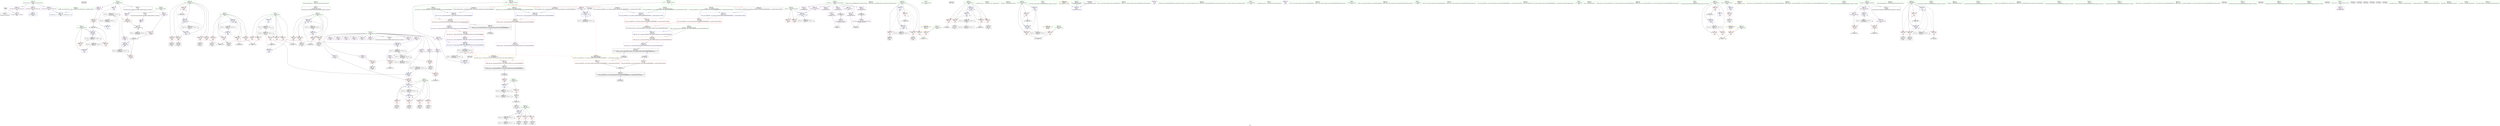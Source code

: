 digraph "SVFG" {
	label="SVFG";

	Node0x560f600ef700 [shape=record,color=grey,label="{NodeID: 0\nNullPtr}"];
	Node0x560f600ef700 -> Node0x560f6011f0a0[style=solid];
	Node0x560f600ef700 -> Node0x560f60122240[style=solid];
	Node0x560f60170790 [shape=record,color=black,label="{NodeID: 526\n395 = PHI()\n}"];
	Node0x560f60131910 [shape=record,color=grey,label="{NodeID: 360\n386 = Binary(385, 384, )\n}"];
	Node0x560f60131910 -> Node0x560f6012bb20[style=solid];
	Node0x560f60120540 [shape=record,color=red,label="{NodeID: 194\n358\<--132\n\<--state\nmain\n}"];
	Node0x560f60120540 -> Node0x560f60131f10[style=solid];
	Node0x560f6011d4c0 [shape=record,color=purple,label="{NodeID: 111\n223\<--11\narrayidx24\<--nxt\nmain\n}"];
	Node0x560f6011d4c0 -> Node0x560f60120f00[style=solid];
	Node0x560f6011b730 [shape=record,color=green,label="{NodeID: 28\n47\<--53\n_ZNSt8ios_base4InitD1Ev\<--_ZNSt8ios_base4InitD1Ev_field_insensitive\n}"];
	Node0x560f6011b730 -> Node0x560f6011f5a0[style=solid];
	Node0x560f60121c00 [shape=record,color=red,label="{NodeID: 222\n463\<--460\nthis1\<--this.addr\n_ZN9__gnu_cxx17__normal_iteratorIPcNSt7__cxx1112basic_stringIcSt11char_traitsIcESaIcEEEEppEv\n}"];
	Node0x560f60121c00 -> Node0x560f6011d180[style=solid];
	Node0x560f60121c00 -> Node0x560f60124100[style=solid];
	Node0x560f601236b0 [shape=record,color=purple,label="{NodeID: 139\n181\<--24\narrayidx\<--_Z1sB5cxx11\nmain\n}"];
	Node0x560f6011df90 [shape=record,color=green,label="{NodeID: 56\n163\<--164\n_ZStlsISt11char_traitsIcEERSt13basic_ostreamIcT_ES5_PKc\<--_ZStlsISt11char_traitsIcEERSt13basic_ostreamIcT_ES5_PKc_field_insensitive\n}"];
	Node0x560f6012b230 [shape=record,color=blue,label="{NodeID: 250\n299\<--301\n\<--\nmain\n}"];
	Node0x560f6012b230 -> Node0x560f60144e00[style=dashed];
	Node0x560f60124e00 [shape=record,color=red,label="{NodeID: 167\n179\<--112\n\<--j\nmain\n}"];
	Node0x560f60124e00 -> Node0x560f6011f6a0[style=solid];
	Node0x560f6011f9e0 [shape=record,color=black,label="{NodeID: 84\n219\<--218\nidxprom21\<--\nmain\n}"];
	Node0x560f601003a0 [shape=record,color=green,label="{NodeID: 1\n7\<--1\n__dso_handle\<--dummyObj\nGlob }"];
	Node0x560f60170860 [shape=record,color=black,label="{NodeID: 527\n398 = PHI()\n}"];
	Node0x560f60154e10 [shape=record,color=yellow,style=double,label="{NodeID: 444\n56V_1 = ENCHI(MR_56V_0)\npts\{1190000 1210000 \}\nFun[_ZN9__gnu_cxxneIPcNSt7__cxx1112basic_stringIcSt11char_traitsIcESaIcEEEEEbRKNS_17__normal_iteratorIT_T0_EESD_]}"];
	Node0x560f60154e10 -> Node0x560f601218c0[style=dashed];
	Node0x560f60154e10 -> Node0x560f60121990[style=dashed];
	Node0x560f60131a90 [shape=record,color=grey,label="{NodeID: 361\n349 = Binary(348, 338, )\n}"];
	Node0x560f60131a90 -> Node0x560f6012b640[style=solid];
	Node0x560f60120610 [shape=record,color=red,label="{NodeID: 195\n320\<--134\n\<--i70\nmain\n}"];
	Node0x560f60120610 -> Node0x560f60132e10[style=solid];
	Node0x560f6011d590 [shape=record,color=purple,label="{NodeID: 112\n232\<--11\narrayidx26\<--nxt\nmain\n}"];
	Node0x560f6011b830 [shape=record,color=green,label="{NodeID: 29\n60\<--61\n__cxx_global_var_init.1\<--__cxx_global_var_init.1_field_insensitive\n}"];
	Node0x560f60121cd0 [shape=record,color=red,label="{NodeID: 223\n465\<--464\n\<--_M_current\n_ZN9__gnu_cxx17__normal_iteratorIPcNSt7__cxx1112basic_stringIcSt11char_traitsIcESaIcEEEEppEv\n}"];
	Node0x560f60121cd0 -> Node0x560f601241d0[style=solid];
	Node0x560f60123780 [shape=record,color=purple,label="{NodeID: 140\n188\<--24\narrayidx11\<--_Z1sB5cxx11\nmain\n}"];
	Node0x560f60123780 -> Node0x560f6012a600[style=solid];
	Node0x560f6011e090 [shape=record,color=green,label="{NodeID: 57\n167\<--168\n_ZNSolsEi\<--_ZNSolsEi_field_insensitive\n}"];
	Node0x560f6012b300 [shape=record,color=blue,label="{NodeID: 251\n130\<--141\nj63\<--\nmain\n}"];
	Node0x560f6012b300 -> Node0x560f60125f10[style=dashed];
	Node0x560f6012b300 -> Node0x560f60125fe0[style=dashed];
	Node0x560f6012b300 -> Node0x560f6012b8b0[style=dashed];
	Node0x560f6012b300 -> Node0x560f60148500[style=dashed];
	Node0x560f60124ed0 [shape=record,color=red,label="{NodeID: 168\n186\<--112\n\<--j\nmain\n}"];
	Node0x560f60124ed0 -> Node0x560f6011f770[style=solid];
	Node0x560f6011fab0 [shape=record,color=black,label="{NodeID: 85\n222\<--221\nidxprom23\<--\nmain\n}"];
	Node0x560f601009a0 [shape=record,color=green,label="{NodeID: 2\n9\<--1\n\<--dummyObj\nCan only get source location for instruction, argument, global var or function.}"];
	Node0x560f60170930 [shape=record,color=black,label="{NodeID: 528\n440 = PHI(480, )\n}"];
	Node0x560f60170930 -> Node0x560f601218c0[style=solid];
	Node0x560f60154f20 [shape=record,color=yellow,style=double,label="{NodeID: 445\n2V_1 = ENCHI(MR_2V_0)\npts\{83 \}\nFun[__cxx_global_array_dtor]}"];
	Node0x560f60154f20 -> Node0x560f6012a270[style=dashed];
	Node0x560f60131c10 [shape=record,color=grey,label="{NodeID: 362\n391 = Binary(390, 9, )\n}"];
	Node0x560f60131c10 -> Node0x560f6012bbf0[style=solid];
	Node0x560f601206e0 [shape=record,color=red,label="{NodeID: 196\n326\<--134\n\<--i70\nmain\n}"];
	Node0x560f601206e0 -> Node0x560f6011c890[style=solid];
	Node0x560f6011d660 [shape=record,color=purple,label="{NodeID: 113\n235\<--11\narrayidx28\<--nxt\nmain\n}"];
	Node0x560f6011d660 -> Node0x560f6012aae0[style=solid];
	Node0x560f6011b930 [shape=record,color=green,label="{NodeID: 30\n68\<--69\n_ZNSt7__cxx1112basic_stringIcSt11char_traitsIcESaIcEEC1Ev\<--_ZNSt7__cxx1112basic_stringIcSt11char_traitsIcESaIcEEC1Ev_field_insensitive\n}"];
	Node0x560f60156860 [shape=record,color=yellow,style=double,label="{NodeID: 473\n48V_1 = ENCHI(MR_48V_0)\npts\{1190000 \}\nFun[_ZNK9__gnu_cxx17__normal_iteratorIPcNSt7__cxx1112basic_stringIcSt11char_traitsIcESaIcEEEEdeEv]}"];
	Node0x560f60156860 -> Node0x560f60121b30[style=dashed];
	Node0x560f60121da0 [shape=record,color=red,label="{NodeID: 224\n485\<--482\nthis1\<--this.addr\n_ZNK9__gnu_cxx17__normal_iteratorIPcNSt7__cxx1112basic_stringIcSt11char_traitsIcESaIcEEEE4baseEv\n}"];
	Node0x560f60121da0 -> Node0x560f601242a0[style=solid];
	Node0x560f60123850 [shape=record,color=purple,label="{NodeID: 141\n161\<--29\n\<--.str\nmain\n}"];
	Node0x560f6011e190 [shape=record,color=green,label="{NodeID: 58\n183\<--184\n_ZStrsIcSt11char_traitsIcESaIcEERSt13basic_istreamIT_T0_ES7_RNSt7__cxx1112basic_stringIS4_S5_T1_EE\<--_ZStrsIcSt11char_traitsIcESaIcEERSt13basic_istreamIT_T0_ES7_RNSt7__cxx1112basic_stringIS4_S5_T1_EE_field_insensitive\n}"];
	Node0x560f6012b3d0 [shape=record,color=blue, style = dotted,label="{NodeID: 252\n496\<--498\noffset_0\<--dummyVal\nmain\n}"];
	Node0x560f6012b3d0 -> Node0x560f60121310[style=dashed];
	Node0x560f6012b3d0 -> Node0x560f6012b3d0[style=dashed];
	Node0x560f6012b3d0 -> Node0x560f6014ad00[style=dashed];
	Node0x560f60124fa0 [shape=record,color=red,label="{NodeID: 169\n256\<--112\n\<--j\nmain\n}"];
	Node0x560f60124fa0 -> Node0x560f60131310[style=solid];
	Node0x560f6011fb80 [shape=record,color=black,label="{NodeID: 86\n231\<--230\nidxprom25\<--\nmain\n}"];
	Node0x560f60100a30 [shape=record,color=green,label="{NodeID: 3\n27\<--1\n_ZSt3cin\<--dummyObj\nGlob }"];
	Node0x560f60170ad0 [shape=record,color=black,label="{NodeID: 529\n445 = PHI(480, )\n}"];
	Node0x560f60170ad0 -> Node0x560f60121990[style=solid];
	Node0x560f60131d90 [shape=record,color=grey,label="{NodeID: 363\n354 = Binary(353, 9, )\n}"];
	Node0x560f60131d90 -> Node0x560f6012b710[style=solid];
	Node0x560f601207b0 [shape=record,color=red,label="{NodeID: 197\n342\<--134\n\<--i70\nmain\n}"];
	Node0x560f601207b0 -> Node0x560f6011cbd0[style=solid];
	Node0x560f6011d730 [shape=record,color=purple,label="{NodeID: 114\n240\<--11\narrayidx30\<--nxt\nmain\n}"];
	Node0x560f6011ba30 [shape=record,color=green,label="{NodeID: 31\n75\<--76\n__cxx_global_array_dtor\<--__cxx_global_array_dtor_field_insensitive\n}"];
	Node0x560f60121e70 [shape=record,color=red,label="{NodeID: 225\n498\<--497\ndummyVal\<--offset_0\nmain\n}"];
	Node0x560f60121e70 -> Node0x560f6012b3d0[style=solid];
	Node0x560f60123920 [shape=record,color=purple,label="{NodeID: 142\n169\<--31\n\<--.str.2\nmain\n}"];
	Node0x560f6011e290 [shape=record,color=green,label="{NodeID: 59\n192\<--193\n_ZNSt7__cxx1112basic_stringIcSt11char_traitsIcESaIcEE5beginEv\<--_ZNSt7__cxx1112basic_stringIcSt11char_traitsIcESaIcEE5beginEv_field_insensitive\n}"];
	Node0x560f6014cb00 [shape=record,color=black,label="{NodeID: 419\nMR_36V_4 = PHI(MR_36V_5, MR_36V_3, )\npts\{137 \}\n}"];
	Node0x560f6014cb00 -> Node0x560f60120950[style=dashed];
	Node0x560f6014cb00 -> Node0x560f60120a20[style=dashed];
	Node0x560f6014cb00 -> Node0x560f6012bb20[style=dashed];
	Node0x560f6014cb00 -> Node0x560f60149400[style=dashed];
	Node0x560f6014cb00 -> Node0x560f6014cb00[style=dashed];
	Node0x560f6012b4a0 [shape=record,color=blue,label="{NodeID: 253\n132\<--141\nstate\<--\nmain\n}"];
	Node0x560f6012b4a0 -> Node0x560f601260b0[style=dashed];
	Node0x560f6012b4a0 -> Node0x560f60126180[style=dashed];
	Node0x560f6012b4a0 -> Node0x560f601203a0[style=dashed];
	Node0x560f6012b4a0 -> Node0x560f60120470[style=dashed];
	Node0x560f6012b4a0 -> Node0x560f60120540[style=dashed];
	Node0x560f6012b4a0 -> Node0x560f6012b4a0[style=dashed];
	Node0x560f6012b4a0 -> Node0x560f6012b7e0[style=dashed];
	Node0x560f6012b4a0 -> Node0x560f60148a00[style=dashed];
	Node0x560f60125070 [shape=record,color=red,label="{NodeID: 170\n218\<--114\n\<--v\nmain\n}"];
	Node0x560f60125070 -> Node0x560f6011f9e0[style=solid];
	Node0x560f6011fc50 [shape=record,color=black,label="{NodeID: 87\n234\<--233\nidxprom27\<--\nmain\n}"];
	Node0x560f60100ac0 [shape=record,color=green,label="{NodeID: 4\n28\<--1\n_ZSt4cout\<--dummyObj\nGlob }"];
	Node0x560f60170c10 [shape=record,color=black,label="{NodeID: 530\n481 = PHI(439, 444, )\n0th arg _ZNK9__gnu_cxx17__normal_iteratorIPcNSt7__cxx1112basic_stringIcSt11char_traitsIcESaIcEEEE4baseEv }"];
	Node0x560f60170c10 -> Node0x560f6012c1a0[style=solid];
	Node0x560f60131f10 [shape=record,color=grey,label="{NodeID: 364\n359 = Binary(358, 9, )\n}"];
	Node0x560f60131f10 -> Node0x560f6012b7e0[style=solid];
	Node0x560f60120880 [shape=record,color=red,label="{NodeID: 198\n353\<--134\n\<--i70\nmain\n}"];
	Node0x560f60120880 -> Node0x560f60131d90[style=solid];
	Node0x560f6011d800 [shape=record,color=purple,label="{NodeID: 115\n243\<--11\narrayidx32\<--nxt\nmain\n}"];
	Node0x560f6011d800 -> Node0x560f60120fd0[style=solid];
	Node0x560f6011bb30 [shape=record,color=green,label="{NodeID: 32\n82\<--83\n.addr\<--.addr_field_insensitive\n__cxx_global_array_dtor\n}"];
	Node0x560f6011bb30 -> Node0x560f6012a270[style=solid];
	Node0x560f60121f40 [shape=record,color=blue,label="{NodeID: 226\n8\<--9\nsz\<--\nGlob }"];
	Node0x560f60121f40 -> Node0x560f60145800[style=dashed];
	Node0x560f601239f0 [shape=record,color=purple,label="{NodeID: 143\n493\<--33\nllvm.global_ctors_0\<--llvm.global_ctors\nGlob }"];
	Node0x560f601239f0 -> Node0x560f60122040[style=solid];
	Node0x560f6011e390 [shape=record,color=green,label="{NodeID: 60\n198\<--199\n_ZNSt7__cxx1112basic_stringIcSt11char_traitsIcESaIcEE3endEv\<--_ZNSt7__cxx1112basic_stringIcSt11char_traitsIcESaIcEE3endEv_field_insensitive\n}"];
	Node0x560f6012b570 [shape=record,color=blue,label="{NodeID: 254\n134\<--141\ni70\<--\nmain\n}"];
	Node0x560f6012b570 -> Node0x560f60120610[style=dashed];
	Node0x560f6012b570 -> Node0x560f601206e0[style=dashed];
	Node0x560f6012b570 -> Node0x560f601207b0[style=dashed];
	Node0x560f6012b570 -> Node0x560f60120880[style=dashed];
	Node0x560f6012b570 -> Node0x560f6012b570[style=dashed];
	Node0x560f6012b570 -> Node0x560f6012b710[style=dashed];
	Node0x560f6012b570 -> Node0x560f60144900[style=dashed];
	Node0x560f60125140 [shape=record,color=red,label="{NodeID: 171\n230\<--114\n\<--v\nmain\n}"];
	Node0x560f60125140 -> Node0x560f6011fb80[style=solid];
	Node0x560f6011fd20 [shape=record,color=black,label="{NodeID: 88\n239\<--238\nidxprom29\<--\nmain\n}"];
	Node0x560f60100b50 [shape=record,color=green,label="{NodeID: 5\n29\<--1\n.str\<--dummyObj\nGlob }"];
	Node0x560f60170e20 [shape=record,color=black,label="{NodeID: 531\n431 = PHI(118, )\n0th arg _ZN9__gnu_cxxneIPcNSt7__cxx1112basic_stringIcSt11char_traitsIcESaIcEEEEEbRKNS_17__normal_iteratorIT_T0_EESD_ }"];
	Node0x560f60170e20 -> Node0x560f6012bd90[style=solid];
	Node0x560f60132090 [shape=record,color=grey,label="{NodeID: 365\n296 = Binary(295, 9, )\n}"];
	Node0x560f60132090 -> Node0x560f6012b160[style=solid];
	Node0x560f60120950 [shape=record,color=red,label="{NodeID: 199\n385\<--136\n\<--res\nmain\n}"];
	Node0x560f60120950 -> Node0x560f60131910[style=solid];
	Node0x560f60122400 [shape=record,color=purple,label="{NodeID: 116\n273\<--11\narrayidx47\<--nxt\nmain\n}"];
	Node0x560f6011bc00 [shape=record,color=green,label="{NodeID: 33\n91\<--92\n_ZNSt7__cxx1112basic_stringIcSt11char_traitsIcESaIcEED1Ev\<--_ZNSt7__cxx1112basic_stringIcSt11char_traitsIcESaIcEED1Ev_field_insensitive\n}"];
	Node0x560f60144900 [shape=record,color=black,label="{NodeID: 393\nMR_34V_3 = PHI(MR_34V_4, MR_34V_2, )\npts\{135 \}\n}"];
	Node0x560f60144900 -> Node0x560f6012b570[style=dashed];
	Node0x560f60144900 -> Node0x560f60144900[style=dashed];
	Node0x560f60144900 -> Node0x560f60148f00[style=dashed];
	Node0x560f60122040 [shape=record,color=blue,label="{NodeID: 227\n493\<--34\nllvm.global_ctors_0\<--\nGlob }"];
	Node0x560f60123af0 [shape=record,color=purple,label="{NodeID: 144\n494\<--33\nllvm.global_ctors_1\<--llvm.global_ctors\nGlob }"];
	Node0x560f60123af0 -> Node0x560f60122140[style=solid];
	Node0x560f6011e490 [shape=record,color=green,label="{NodeID: 61\n204\<--205\n_ZN9__gnu_cxxneIPcNSt7__cxx1112basic_stringIcSt11char_traitsIcESaIcEEEEEbRKNS_17__normal_iteratorIT_T0_EESD_\<--_ZN9__gnu_cxxneIPcNSt7__cxx1112basic_stringIcSt11char_traitsIcESaIcEEEEEbRKNS_17__normal_iteratorIT_T0_EESD__field_insensitive\n}"];
	Node0x560f6012b640 [shape=record,color=blue,label="{NodeID: 255\n347\<--349\narrayidx89\<--add\nmain\n}"];
	Node0x560f6012b640 -> Node0x560f60127560[style=dashed];
	Node0x560f60125210 [shape=record,color=red,label="{NodeID: 172\n238\<--114\n\<--v\nmain\n}"];
	Node0x560f60125210 -> Node0x560f6011fd20[style=solid];
	Node0x560f6011fdf0 [shape=record,color=black,label="{NodeID: 89\n242\<--241\nidxprom31\<--\nmain\n}"];
	Node0x560f60100be0 [shape=record,color=green,label="{NodeID: 6\n31\<--1\n.str.2\<--dummyObj\nGlob }"];
	Node0x560f60170f30 [shape=record,color=black,label="{NodeID: 532\n432 = PHI(120, )\n1st arg _ZN9__gnu_cxxneIPcNSt7__cxx1112basic_stringIcSt11char_traitsIcESaIcEEEEEbRKNS_17__normal_iteratorIT_T0_EESD_ }"];
	Node0x560f60170f30 -> Node0x560f6012be60[style=solid];
	Node0x560f60132210 [shape=record,color=grey,label="{NodeID: 366\n228 = Binary(227, 9, )\n}"];
	Node0x560f60132210 -> Node0x560f6012aa10[style=solid];
	Node0x560f60120a20 [shape=record,color=red,label="{NodeID: 200\n394\<--136\n\<--res\nmain\n}"];
	Node0x560f601224d0 [shape=record,color=purple,label="{NodeID: 117\n276\<--11\narrayidx49\<--nxt\nmain\n}"];
	Node0x560f601224d0 -> Node0x560f601210a0[style=solid];
	Node0x560f6011bd00 [shape=record,color=green,label="{NodeID: 34\n99\<--100\nmain\<--main_field_insensitive\n}"];
	Node0x560f60144e00 [shape=record,color=black,label="{NodeID: 394\nMR_44V_4 = PHI(MR_44V_5, MR_44V_3, )\npts\{200000 \}\n}"];
	Node0x560f60144e00 -> Node0x560f60121650[style=dashed];
	Node0x560f60144e00 -> Node0x560f60121e70[style=dashed];
	Node0x560f60144e00 -> Node0x560f60127560[style=dashed];
	Node0x560f60144e00 -> Node0x560f60144e00[style=dashed];
	Node0x560f60144e00 -> Node0x560f6014a800[style=dashed];
	Node0x560f60122140 [shape=record,color=blue,label="{NodeID: 228\n494\<--35\nllvm.global_ctors_1\<--_GLOBAL__sub_I_Mahmoudian_0_1.cpp\nGlob }"];
	Node0x560f60123bf0 [shape=record,color=purple,label="{NodeID: 145\n495\<--33\nllvm.global_ctors_2\<--llvm.global_ctors\nGlob }"];
	Node0x560f60123bf0 -> Node0x560f60122240[style=solid];
	Node0x560f6011e590 [shape=record,color=green,label="{NodeID: 62\n208\<--209\n_ZNK9__gnu_cxx17__normal_iteratorIPcNSt7__cxx1112basic_stringIcSt11char_traitsIcESaIcEEEEdeEv\<--_ZNK9__gnu_cxx17__normal_iteratorIPcNSt7__cxx1112basic_stringIcSt11char_traitsIcESaIcEEEEdeEv_field_insensitive\n}"];
	Node0x560f6012b710 [shape=record,color=blue,label="{NodeID: 256\n134\<--354\ni70\<--inc92\nmain\n}"];
	Node0x560f6012b710 -> Node0x560f60120610[style=dashed];
	Node0x560f6012b710 -> Node0x560f601206e0[style=dashed];
	Node0x560f6012b710 -> Node0x560f601207b0[style=dashed];
	Node0x560f6012b710 -> Node0x560f60120880[style=dashed];
	Node0x560f6012b710 -> Node0x560f6012b570[style=dashed];
	Node0x560f6012b710 -> Node0x560f6012b710[style=dashed];
	Node0x560f6012b710 -> Node0x560f60144900[style=dashed];
	Node0x560f601252e0 [shape=record,color=red,label="{NodeID: 173\n251\<--114\n\<--v\nmain\n}"];
	Node0x560f601252e0 -> Node0x560f6011fec0[style=solid];
	Node0x560f6011fec0 [shape=record,color=black,label="{NodeID: 90\n252\<--251\nidxprom34\<--\nmain\n}"];
	Node0x560f60100ca0 [shape=record,color=green,label="{NodeID: 7\n34\<--1\n\<--dummyObj\nCan only get source location for instruction, argument, global var or function.}"];
	Node0x560f60171040 [shape=record,color=black,label="{NodeID: 533\n81 = PHI()\n0th arg __cxx_global_array_dtor }"];
	Node0x560f60171040 -> Node0x560f6012a270[style=solid];
	Node0x560f60155410 [shape=record,color=yellow,style=double,label="{NodeID: 450\n8V_1 = ENCHI(MR_8V_0)\npts\{105 \}\nFun[main]}"];
	Node0x560f60155410 -> Node0x560f60124850[style=dashed];
	Node0x560f60132390 [shape=record,color=grey,label="{NodeID: 367\n278 = cmp(277, 141, )\n}"];
	Node0x560f60120af0 [shape=record,color=red,label="{NodeID: 201\n371\<--138\n\<--j100\nmain\n}"];
	Node0x560f60120af0 -> Node0x560f60132b10[style=solid];
	Node0x560f601225a0 [shape=record,color=purple,label="{NodeID: 118\n283\<--11\narrayidx53\<--nxt\nmain\n}"];
	Node0x560f6011be00 [shape=record,color=green,label="{NodeID: 35\n102\<--103\nretval\<--retval_field_insensitive\nmain\n}"];
	Node0x560f6011be00 -> Node0x560f60124780[style=solid];
	Node0x560f6011be00 -> Node0x560f6012a300[style=solid];
	Node0x560f60157760 [shape=record,color=yellow,style=double,label="{NodeID: 478\nRETMU(2V_2)\npts\{83 \}\nFun[__cxx_global_array_dtor]}"];
	Node0x560f60122240 [shape=record,color=blue, style = dotted,label="{NodeID: 229\n495\<--3\nllvm.global_ctors_2\<--dummyVal\nGlob }"];
	Node0x560f60123cf0 [shape=record,color=purple,label="{NodeID: 146\n66\<--65\narrayctor.next\<--arrayctor.cur\n__cxx_global_var_init.1\n}"];
	Node0x560f60123cf0 -> Node0x560f601307d0[style=solid];
	Node0x560f60123cf0 -> Node0x560f60133590[style=solid];
	Node0x560f6011e690 [shape=record,color=green,label="{NodeID: 63\n248\<--249\n_ZN9__gnu_cxx17__normal_iteratorIPcNSt7__cxx1112basic_stringIcSt11char_traitsIcESaIcEEEEppEv\<--_ZN9__gnu_cxx17__normal_iteratorIPcNSt7__cxx1112basic_stringIcSt11char_traitsIcESaIcEEEEppEv_field_insensitive\n}"];
	Node0x560f6012b7e0 [shape=record,color=blue,label="{NodeID: 257\n132\<--359\nstate\<--inc95\nmain\n}"];
	Node0x560f6012b7e0 -> Node0x560f601260b0[style=dashed];
	Node0x560f6012b7e0 -> Node0x560f60126180[style=dashed];
	Node0x560f6012b7e0 -> Node0x560f601203a0[style=dashed];
	Node0x560f6012b7e0 -> Node0x560f60120470[style=dashed];
	Node0x560f6012b7e0 -> Node0x560f60120540[style=dashed];
	Node0x560f6012b7e0 -> Node0x560f6012b4a0[style=dashed];
	Node0x560f6012b7e0 -> Node0x560f6012b7e0[style=dashed];
	Node0x560f6012b7e0 -> Node0x560f60148a00[style=dashed];
	Node0x560f601253b0 [shape=record,color=red,label="{NodeID: 174\n190\<--116\n\<--__range3\nmain\n}"];
	Node0x560f6011ff90 [shape=record,color=black,label="{NodeID: 91\n272\<--271\nidxprom46\<--\nmain\n}"];
	Node0x560f600ff3b0 [shape=record,color=green,label="{NodeID: 8\n141\<--1\n\<--dummyObj\nCan only get source location for instruction, argument, global var or function.}"];
	Node0x560f60171110 [shape=record,color=black,label="{NodeID: 534\n459 = PHI(118, )\n0th arg _ZN9__gnu_cxx17__normal_iteratorIPcNSt7__cxx1112basic_stringIcSt11char_traitsIcESaIcEEEEppEv }"];
	Node0x560f60171110 -> Node0x560f6012c000[style=solid];
	Node0x560f60132510 [shape=record,color=grey,label="{NodeID: 368\n379 = cmp(378, 141, )\n}"];
	Node0x560f60120bc0 [shape=record,color=red,label="{NodeID: 202\n375\<--138\n\<--j100\nmain\n}"];
	Node0x560f60120bc0 -> Node0x560f6011cd70[style=solid];
	Node0x560f60122670 [shape=record,color=purple,label="{NodeID: 119\n286\<--11\narrayidx55\<--nxt\nmain\n}"];
	Node0x560f60122670 -> Node0x560f6012afc0[style=solid];
	Node0x560f6011bed0 [shape=record,color=green,label="{NodeID: 36\n104\<--105\ntc\<--tc_field_insensitive\nmain\n}"];
	Node0x560f6011bed0 -> Node0x560f60124850[style=solid];
	Node0x560f60145800 [shape=record,color=black,label="{NodeID: 396\nMR_4V_2 = PHI(MR_4V_3, MR_4V_1, )\npts\{10 \}\n}"];
	Node0x560f60145800 -> Node0x560f60124440[style=dashed];
	Node0x560f60145800 -> Node0x560f60124510[style=dashed];
	Node0x560f60145800 -> Node0x560f601245e0[style=dashed];
	Node0x560f60145800 -> Node0x560f601246b0[style=dashed];
	Node0x560f60145800 -> Node0x560f60145800[style=dashed];
	Node0x560f60145800 -> Node0x560f60151b00[style=dashed];
	Node0x560f6012a270 [shape=record,color=blue,label="{NodeID: 230\n82\<--81\n.addr\<--\n__cxx_global_array_dtor\n}"];
	Node0x560f60123dc0 [shape=record,color=purple,label="{NodeID: 147\n89\<--88\narraydestroy.element\<--arraydestroy.elementPast\n__cxx_global_array_dtor\n}"];
	Node0x560f60123dc0 -> Node0x560f60130d70[style=solid];
	Node0x560f60123dc0 -> Node0x560f60133410[style=solid];
	Node0x560f6011e790 [shape=record,color=green,label="{NodeID: 64\n309\<--310\nllvm.memcpy.p0i8.p0i8.i64\<--llvm.memcpy.p0i8.p0i8.i64_field_insensitive\n}"];
	Node0x560f6012b8b0 [shape=record,color=blue,label="{NodeID: 258\n130\<--364\nj63\<--inc98\nmain\n}"];
	Node0x560f6012b8b0 -> Node0x560f60125f10[style=dashed];
	Node0x560f6012b8b0 -> Node0x560f60125fe0[style=dashed];
	Node0x560f6012b8b0 -> Node0x560f6012b8b0[style=dashed];
	Node0x560f6012b8b0 -> Node0x560f60148500[style=dashed];
	Node0x560f60125480 [shape=record,color=red,label="{NodeID: 175\n196\<--116\n\<--__range3\nmain\n}"];
	Node0x560f60120060 [shape=record,color=black,label="{NodeID: 92\n275\<--274\nidxprom48\<--\nmain\n}"];
	Node0x560f600ff470 [shape=record,color=green,label="{NodeID: 9\n152\<--1\n\<--dummyObj\nCan only get source location for instruction, argument, global var or function.}"];
	Node0x560f60171250 [shape=record,color=black,label="{NodeID: 535\n450 = PHI(118, )\n0th arg _ZNK9__gnu_cxx17__normal_iteratorIPcNSt7__cxx1112basic_stringIcSt11char_traitsIcESaIcEEEEdeEv }"];
	Node0x560f60171250 -> Node0x560f6012bf30[style=solid];
	Node0x560f601555d0 [shape=record,color=yellow,style=double,label="{NodeID: 452\n12V_1 = ENCHI(MR_12V_0)\npts\{109 \}\nFun[main]}"];
	Node0x560f601555d0 -> Node0x560f60124b90[style=dashed];
	Node0x560f60132690 [shape=record,color=grey,label="{NodeID: 369\n306 = cmp(304, 305, )\n}"];
	Node0x560f60120c90 [shape=record,color=red,label="{NodeID: 203\n381\<--138\n\<--j100\nmain\n}"];
	Node0x560f60120c90 -> Node0x560f6011ce40[style=solid];
	Node0x560f60122740 [shape=record,color=purple,label="{NodeID: 120\n325\<--11\narrayidx75\<--nxt\nmain\n}"];
	Node0x560f6011bfa0 [shape=record,color=green,label="{NodeID: 37\n106\<--107\ntt\<--tt_field_insensitive\nmain\n}"];
	Node0x560f6011bfa0 -> Node0x560f60124920[style=solid];
	Node0x560f6011bfa0 -> Node0x560f601249f0[style=solid];
	Node0x560f6011bfa0 -> Node0x560f60124ac0[style=solid];
	Node0x560f6011bfa0 -> Node0x560f6012a390[style=solid];
	Node0x560f6011bfa0 -> Node0x560f6012bcc0[style=solid];
	Node0x560f60145d00 [shape=record,color=black,label="{NodeID: 397\nMR_10V_3 = PHI(MR_10V_4, MR_10V_2, )\npts\{107 \}\n}"];
	Node0x560f60145d00 -> Node0x560f60124920[style=dashed];
	Node0x560f60145d00 -> Node0x560f601249f0[style=dashed];
	Node0x560f60145d00 -> Node0x560f60124ac0[style=dashed];
	Node0x560f60145d00 -> Node0x560f6012bcc0[style=dashed];
	Node0x560f6012a300 [shape=record,color=blue,label="{NodeID: 231\n102\<--141\nretval\<--\nmain\n}"];
	Node0x560f6012a300 -> Node0x560f60124780[style=dashed];
	Node0x560f60123e90 [shape=record,color=purple,label="{NodeID: 148\n194\<--118\ncoerce.dive\<--__begin3\nmain\n}"];
	Node0x560f60123e90 -> Node0x560f6012a6d0[style=solid];
	Node0x560f6011e890 [shape=record,color=green,label="{NodeID: 65\n396\<--397\n_ZNSolsEx\<--_ZNSolsEx_field_insensitive\n}"];
	Node0x560f6012b980 [shape=record,color=blue,label="{NodeID: 259\n136\<--368\nres\<--\nmain\n}"];
	Node0x560f6012b980 -> Node0x560f6014cb00[style=dashed];
	Node0x560f60125550 [shape=record,color=red,label="{NodeID: 176\n212\<--122\n\<--c\nmain\n}"];
	Node0x560f60125550 -> Node0x560f6011f840[style=solid];
	Node0x560f60120130 [shape=record,color=black,label="{NodeID: 93\n282\<--281\nidxprom52\<--\nmain\n}"];
	Node0x560f600ff570 [shape=record,color=green,label="{NodeID: 10\n153\<--1\n\<--dummyObj\nCan only get source location for instruction, argument, global var or function.}"];
	Node0x560f601556b0 [shape=record,color=yellow,style=double,label="{NodeID: 453\n14V_1 = ENCHI(MR_14V_0)\npts\{111 \}\nFun[main]}"];
	Node0x560f601556b0 -> Node0x560f60124c60[style=dashed];
	Node0x560f60132810 [shape=record,color=grey,label="{NodeID: 370\n264 = cmp(262, 263, )\n}"];
	Node0x560f60120d60 [shape=record,color=red,label="{NodeID: 204\n390\<--138\n\<--j100\nmain\n}"];
	Node0x560f60120d60 -> Node0x560f60131c10[style=solid];
	Node0x560f60122810 [shape=record,color=purple,label="{NodeID: 121\n328\<--11\narrayidx77\<--nxt\nmain\n}"];
	Node0x560f60122810 -> Node0x560f60121170[style=solid];
	Node0x560f6011c070 [shape=record,color=green,label="{NodeID: 38\n108\<--109\nn\<--n_field_insensitive\nmain\n}"];
	Node0x560f6011c070 -> Node0x560f60124b90[style=solid];
	Node0x560f60146200 [shape=record,color=black,label="{NodeID: 398\nMR_16V_2 = PHI(MR_16V_4, MR_16V_1, )\npts\{113 \}\n}"];
	Node0x560f60146200 -> Node0x560f6012a460[style=dashed];
	Node0x560f6012a390 [shape=record,color=blue,label="{NodeID: 232\n106\<--9\ntt\<--\nmain\n}"];
	Node0x560f6012a390 -> Node0x560f60145d00[style=dashed];
	Node0x560f60123f60 [shape=record,color=purple,label="{NodeID: 149\n200\<--120\ncoerce.dive14\<--__end3\nmain\n}"];
	Node0x560f60123f60 -> Node0x560f6012a7a0[style=solid];
	Node0x560f6011e990 [shape=record,color=green,label="{NodeID: 66\n400\<--401\n_ZStlsISt11char_traitsIcEERSt13basic_ostreamIcT_ES5_c\<--_ZStlsISt11char_traitsIcEERSt13basic_ostreamIcT_ES5_c_field_insensitive\n}"];
	Node0x560f6012ba50 [shape=record,color=blue,label="{NodeID: 260\n138\<--141\nj100\<--\nmain\n}"];
	Node0x560f6012ba50 -> Node0x560f60120af0[style=dashed];
	Node0x560f6012ba50 -> Node0x560f60120bc0[style=dashed];
	Node0x560f6012ba50 -> Node0x560f60120c90[style=dashed];
	Node0x560f6012ba50 -> Node0x560f60120d60[style=dashed];
	Node0x560f6012ba50 -> Node0x560f6012bbf0[style=dashed];
	Node0x560f6012ba50 -> Node0x560f60149900[style=dashed];
	Node0x560f60125620 [shape=record,color=red,label="{NodeID: 177\n221\<--124\n\<--g\nmain\n}"];
	Node0x560f60125620 -> Node0x560f6011fab0[style=solid];
	Node0x560f60120200 [shape=record,color=black,label="{NodeID: 94\n285\<--284\nidxprom54\<--\nmain\n}"];
	Node0x560f600ff670 [shape=record,color=green,label="{NodeID: 11\n154\<--1\n\<--dummyObj\nCan only get source location for instruction, argument, global var or function.}"];
	Node0x560f60132990 [shape=record,color=grey,label="{NodeID: 371\n269 = cmp(268, 9, )\n}"];
	Node0x560f60120e30 [shape=record,color=red,label="{NodeID: 205\n210\<--207\n\<--call18\nmain\n}"];
	Node0x560f60120e30 -> Node0x560f6012a870[style=solid];
	Node0x560f601228e0 [shape=record,color=purple,label="{NodeID: 122\n341\<--11\narrayidx85\<--nxt\nmain\n}"];
	Node0x560f6011c140 [shape=record,color=green,label="{NodeID: 39\n110\<--111\nm\<--m_field_insensitive\nmain\n}"];
	Node0x560f6011c140 -> Node0x560f60124c60[style=solid];
	Node0x560f60146700 [shape=record,color=black,label="{NodeID: 399\nMR_18V_2 = PHI(MR_18V_3, MR_18V_1, )\npts\{115 \}\n}"];
	Node0x560f60146700 -> Node0x560f6012a530[style=dashed];
	Node0x560f60146700 -> Node0x560f60146700[style=dashed];
	Node0x560f6012a460 [shape=record,color=blue,label="{NodeID: 233\n112\<--141\nj\<--\nmain\n}"];
	Node0x560f6012a460 -> Node0x560f60124d30[style=dashed];
	Node0x560f6012a460 -> Node0x560f60124e00[style=dashed];
	Node0x560f6012a460 -> Node0x560f60124ed0[style=dashed];
	Node0x560f6012a460 -> Node0x560f60124fa0[style=dashed];
	Node0x560f6012a460 -> Node0x560f6012ad50[style=dashed];
	Node0x560f6012a460 -> Node0x560f60146200[style=dashed];
	Node0x560f60124030 [shape=record,color=purple,label="{NodeID: 150\n455\<--454\n_M_current\<--this1\n_ZNK9__gnu_cxx17__normal_iteratorIPcNSt7__cxx1112basic_stringIcSt11char_traitsIcESaIcEEEEdeEv\n}"];
	Node0x560f60124030 -> Node0x560f60121b30[style=solid];
	Node0x560f6011ea90 [shape=record,color=green,label="{NodeID: 67\n433\<--434\n__lhs.addr\<--__lhs.addr_field_insensitive\n_ZN9__gnu_cxxneIPcNSt7__cxx1112basic_stringIcSt11char_traitsIcESaIcEEEEEbRKNS_17__normal_iteratorIT_T0_EESD_\n}"];
	Node0x560f6011ea90 -> Node0x560f60121720[style=solid];
	Node0x560f6011ea90 -> Node0x560f6012bd90[style=solid];
	Node0x560f6012bb20 [shape=record,color=blue,label="{NodeID: 261\n136\<--386\nres\<--add110\nmain\n}"];
	Node0x560f6012bb20 -> Node0x560f6014cb00[style=dashed];
	Node0x560f601256f0 [shape=record,color=red,label="{NodeID: 178\n233\<--124\n\<--g\nmain\n}"];
	Node0x560f601256f0 -> Node0x560f6011fc50[style=solid];
	Node0x560f601202d0 [shape=record,color=black,label="{NodeID: 95\n324\<--323\nidxprom74\<--\nmain\n}"];
	Node0x560f600ff770 [shape=record,color=green,label="{NodeID: 12\n159\<--1\n\<--dummyObj\nCan only get source location for instruction, argument, global var or function.}"];
	Node0x560f60132b10 [shape=record,color=grey,label="{NodeID: 372\n373 = cmp(371, 372, )\n}"];
	Node0x560f60120f00 [shape=record,color=red,label="{NodeID: 206\n224\<--223\n\<--arrayidx24\nmain\n}"];
	Node0x560f60120f00 -> Node0x560f60133890[style=solid];
	Node0x560f601229b0 [shape=record,color=purple,label="{NodeID: 123\n344\<--11\narrayidx87\<--nxt\nmain\n}"];
	Node0x560f601229b0 -> Node0x560f601213e0[style=solid];
	Node0x560f6011c210 [shape=record,color=green,label="{NodeID: 40\n112\<--113\nj\<--j_field_insensitive\nmain\n}"];
	Node0x560f6011c210 -> Node0x560f60124d30[style=solid];
	Node0x560f6011c210 -> Node0x560f60124e00[style=solid];
	Node0x560f6011c210 -> Node0x560f60124ed0[style=solid];
	Node0x560f6011c210 -> Node0x560f60124fa0[style=solid];
	Node0x560f6011c210 -> Node0x560f6012a460[style=solid];
	Node0x560f6011c210 -> Node0x560f6012ad50[style=solid];
	Node0x560f60146c00 [shape=record,color=black,label="{NodeID: 400\nMR_20V_2 = PHI(MR_20V_3, MR_20V_1, )\npts\{117 \}\n}"];
	Node0x560f60146c00 -> Node0x560f6012a600[style=dashed];
	Node0x560f60146c00 -> Node0x560f60146c00[style=dashed];
	Node0x560f6012a530 [shape=record,color=blue,label="{NodeID: 234\n114\<--141\nv\<--\nmain\n}"];
	Node0x560f6012a530 -> Node0x560f60125070[style=dashed];
	Node0x560f6012a530 -> Node0x560f60125140[style=dashed];
	Node0x560f6012a530 -> Node0x560f60125210[style=dashed];
	Node0x560f6012a530 -> Node0x560f601252e0[style=dashed];
	Node0x560f6012a530 -> Node0x560f6012a530[style=dashed];
	Node0x560f6012a530 -> Node0x560f6012abb0[style=dashed];
	Node0x560f6012a530 -> Node0x560f60146700[style=dashed];
	Node0x560f60124100 [shape=record,color=purple,label="{NodeID: 151\n464\<--463\n_M_current\<--this1\n_ZN9__gnu_cxx17__normal_iteratorIPcNSt7__cxx1112basic_stringIcSt11char_traitsIcESaIcEEEEppEv\n}"];
	Node0x560f60124100 -> Node0x560f60121cd0[style=solid];
	Node0x560f60124100 -> Node0x560f6012c0d0[style=solid];
	Node0x560f6011eb60 [shape=record,color=green,label="{NodeID: 68\n435\<--436\n__rhs.addr\<--__rhs.addr_field_insensitive\n_ZN9__gnu_cxxneIPcNSt7__cxx1112basic_stringIcSt11char_traitsIcESaIcEEEEEbRKNS_17__normal_iteratorIT_T0_EESD_\n}"];
	Node0x560f6011eb60 -> Node0x560f601217f0[style=solid];
	Node0x560f6011eb60 -> Node0x560f6012be60[style=solid];
	Node0x560f6012bbf0 [shape=record,color=blue,label="{NodeID: 262\n138\<--391\nj100\<--inc113\nmain\n}"];
	Node0x560f6012bbf0 -> Node0x560f60120af0[style=dashed];
	Node0x560f6012bbf0 -> Node0x560f60120bc0[style=dashed];
	Node0x560f6012bbf0 -> Node0x560f60120c90[style=dashed];
	Node0x560f6012bbf0 -> Node0x560f60120d60[style=dashed];
	Node0x560f6012bbf0 -> Node0x560f6012bbf0[style=dashed];
	Node0x560f6012bbf0 -> Node0x560f60149900[style=dashed];
	Node0x560f601257c0 [shape=record,color=red,label="{NodeID: 179\n241\<--124\n\<--g\nmain\n}"];
	Node0x560f601257c0 -> Node0x560f6011fdf0[style=solid];
	Node0x560f6011c890 [shape=record,color=black,label="{NodeID: 96\n327\<--326\nidxprom76\<--\nmain\n}"];
	Node0x560f60101560 [shape=record,color=green,label="{NodeID: 13\n215\<--1\n\<--dummyObj\nCan only get source location for instruction, argument, global var or function.}"];
	Node0x560f60132c90 [shape=record,color=grey,label="{NodeID: 373\n316 = cmp(314, 315, )\n}"];
	Node0x560f60120fd0 [shape=record,color=red,label="{NodeID: 207\n244\<--243\n\<--arrayidx32\nmain\n}"];
	Node0x560f60120fd0 -> Node0x560f6012abb0[style=solid];
	Node0x560f60122a80 [shape=record,color=purple,label="{NodeID: 124\n253\<--14\narrayidx35\<--forbidden\nmain\n}"];
	Node0x560f60122a80 -> Node0x560f6012ac80[style=solid];
	Node0x560f6011c2e0 [shape=record,color=green,label="{NodeID: 41\n114\<--115\nv\<--v_field_insensitive\nmain\n}"];
	Node0x560f6011c2e0 -> Node0x560f60125070[style=solid];
	Node0x560f6011c2e0 -> Node0x560f60125140[style=solid];
	Node0x560f6011c2e0 -> Node0x560f60125210[style=solid];
	Node0x560f6011c2e0 -> Node0x560f601252e0[style=solid];
	Node0x560f6011c2e0 -> Node0x560f6012a530[style=solid];
	Node0x560f6011c2e0 -> Node0x560f6012abb0[style=solid];
	Node0x560f60147100 [shape=record,color=black,label="{NodeID: 401\nMR_22V_2 = PHI(MR_22V_3, MR_22V_1, )\npts\{123 \}\n}"];
	Node0x560f60147100 -> Node0x560f60147100[style=dashed];
	Node0x560f60147100 -> Node0x560f60152500[style=dashed];
	Node0x560f6012a600 [shape=record,color=blue,label="{NodeID: 235\n116\<--188\n__range3\<--arrayidx11\nmain\n}"];
	Node0x560f6012a600 -> Node0x560f601253b0[style=dashed];
	Node0x560f6012a600 -> Node0x560f60125480[style=dashed];
	Node0x560f6012a600 -> Node0x560f6012a600[style=dashed];
	Node0x560f6012a600 -> Node0x560f60146c00[style=dashed];
	Node0x560f601241d0 [shape=record,color=purple,label="{NodeID: 152\n466\<--465\nincdec.ptr\<--\n_ZN9__gnu_cxx17__normal_iteratorIPcNSt7__cxx1112basic_stringIcSt11char_traitsIcESaIcEEEEppEv\n}"];
	Node0x560f601241d0 -> Node0x560f6012c0d0[style=solid];
	Node0x560f6011ec30 [shape=record,color=green,label="{NodeID: 69\n441\<--442\n_ZNK9__gnu_cxx17__normal_iteratorIPcNSt7__cxx1112basic_stringIcSt11char_traitsIcESaIcEEEE4baseEv\<--_ZNK9__gnu_cxx17__normal_iteratorIPcNSt7__cxx1112basic_stringIcSt11char_traitsIcESaIcEEEE4baseEv_field_insensitive\n}"];
	Node0x560f6016d110 [shape=record,color=black,label="{NodeID: 512\n142 = PHI()\n}"];
	Node0x560f6012bcc0 [shape=record,color=blue,label="{NodeID: 263\n106\<--404\ntt\<--inc118\nmain\n}"];
	Node0x560f6012bcc0 -> Node0x560f60145d00[style=dashed];
	Node0x560f60125890 [shape=record,color=red,label="{NodeID: 180\n262\<--126\n\<--j39\nmain\n}"];
	Node0x560f60125890 -> Node0x560f60132810[style=solid];
	Node0x560f6011c960 [shape=record,color=black,label="{NodeID: 97\n330\<--329\nidxprom78\<--\nmain\n}"];
	Node0x560f60101660 [shape=record,color=green,label="{NodeID: 14\n301\<--1\n\<--dummyObj\nCan only get source location for instruction, argument, global var or function.}"];
	Node0x560f60132e10 [shape=record,color=grey,label="{NodeID: 374\n321 = cmp(320, 9, )\n}"];
	Node0x560f601210a0 [shape=record,color=red,label="{NodeID: 208\n277\<--276\n\<--arrayidx49\nmain\n}"];
	Node0x560f601210a0 -> Node0x560f60132390[style=solid];
	Node0x560f60122b50 [shape=record,color=purple,label="{NodeID: 125\n331\<--14\narrayidx79\<--forbidden\nmain\n}"];
	Node0x560f60122b50 -> Node0x560f60121240[style=solid];
	Node0x560f6011c3b0 [shape=record,color=green,label="{NodeID: 42\n116\<--117\n__range3\<--__range3_field_insensitive\nmain\n}"];
	Node0x560f6011c3b0 -> Node0x560f601253b0[style=solid];
	Node0x560f6011c3b0 -> Node0x560f60125480[style=solid];
	Node0x560f6011c3b0 -> Node0x560f6012a600[style=solid];
	Node0x560f60147600 [shape=record,color=black,label="{NodeID: 402\nMR_24V_2 = PHI(MR_24V_3, MR_24V_1, )\npts\{125 \}\n}"];
	Node0x560f60147600 -> Node0x560f60147600[style=dashed];
	Node0x560f60147600 -> Node0x560f60152a00[style=dashed];
	Node0x560f6012a6d0 [shape=record,color=blue,label="{NodeID: 236\n194\<--191\ncoerce.dive\<--call12\nmain\n}"];
	Node0x560f6012a6d0 -> Node0x560f60144120[style=dashed];
	Node0x560f601242a0 [shape=record,color=purple,label="{NodeID: 153\n486\<--485\n_M_current\<--this1\n_ZNK9__gnu_cxx17__normal_iteratorIPcNSt7__cxx1112basic_stringIcSt11char_traitsIcESaIcEEEE4baseEv\n}"];
	Node0x560f601242a0 -> Node0x560f6011d250[style=solid];
	Node0x560f6011ed30 [shape=record,color=green,label="{NodeID: 70\n451\<--452\nthis.addr\<--this.addr_field_insensitive\n_ZNK9__gnu_cxx17__normal_iteratorIPcNSt7__cxx1112basic_stringIcSt11char_traitsIcESaIcEEEEdeEv\n}"];
	Node0x560f6011ed30 -> Node0x560f60121a60[style=solid];
	Node0x560f6011ed30 -> Node0x560f6012bf30[style=solid];
	Node0x560f6016f960 [shape=record,color=black,label="{NodeID: 513\n182 = PHI()\n}"];
	Node0x560f6012bd90 [shape=record,color=blue,label="{NodeID: 264\n433\<--431\n__lhs.addr\<--__lhs\n_ZN9__gnu_cxxneIPcNSt7__cxx1112basic_stringIcSt11char_traitsIcESaIcEEEEEbRKNS_17__normal_iteratorIT_T0_EESD_\n}"];
	Node0x560f6012bd90 -> Node0x560f60121720[style=dashed];
	Node0x560f60125960 [shape=record,color=red,label="{NodeID: 181\n271\<--126\n\<--j39\nmain\n}"];
	Node0x560f60125960 -> Node0x560f6011ff90[style=solid];
	Node0x560f6011ca30 [shape=record,color=black,label="{NodeID: 98\n336\<--335\nidxprom82\<--\nmain\n}"];
	Node0x560f60101760 [shape=record,color=green,label="{NodeID: 15\n368\<--1\n\<--dummyObj\nCan only get source location for instruction, argument, global var or function.}"];
	Node0x560f60132f90 [shape=record,color=grey,label="{NodeID: 375\n177 = cmp(175, 176, )\n}"];
	Node0x560f60121170 [shape=record,color=red,label="{NodeID: 209\n329\<--328\n\<--arrayidx77\nmain\n}"];
	Node0x560f60121170 -> Node0x560f6011c960[style=solid];
	Node0x560f60122c20 [shape=record,color=purple,label="{NodeID: 126\n377\<--14\narrayidx105\<--forbidden\nmain\n}"];
	Node0x560f60122c20 -> Node0x560f60121580[style=solid];
	Node0x560f6011c480 [shape=record,color=green,label="{NodeID: 43\n118\<--119\n__begin3\<--__begin3_field_insensitive\nmain\n|{|<s1>18|<s2>19|<s3>20}}"];
	Node0x560f6011c480 -> Node0x560f60123e90[style=solid];
	Node0x560f6011c480:s1 -> Node0x560f60170e20[style=solid,color=red];
	Node0x560f6011c480:s2 -> Node0x560f60171250[style=solid,color=red];
	Node0x560f6011c480:s3 -> Node0x560f60171110[style=solid,color=red];
	Node0x560f60147b00 [shape=record,color=black,label="{NodeID: 403\nMR_26V_2 = PHI(MR_26V_4, MR_26V_1, )\npts\{127 \}\n}"];
	Node0x560f60147b00 -> Node0x560f6012ae20[style=dashed];
	Node0x560f6012a7a0 [shape=record,color=blue,label="{NodeID: 237\n200\<--197\ncoerce.dive14\<--call13\nmain\n|{|<s2>18}}"];
	Node0x560f6012a7a0 -> Node0x560f6012a7a0[style=dashed];
	Node0x560f6012a7a0 -> Node0x560f6014b700[style=dashed];
	Node0x560f6012a7a0:s2 -> Node0x560f60154e10[style=dashed,color=red];
	Node0x560f60124370 [shape=record,color=red,label="{NodeID: 154\n227\<--8\n\<--sz\nmain\n}"];
	Node0x560f60124370 -> Node0x560f6012aae0[style=solid];
	Node0x560f60124370 -> Node0x560f60132210[style=solid];
	Node0x560f6011ee00 [shape=record,color=green,label="{NodeID: 71\n460\<--461\nthis.addr\<--this.addr_field_insensitive\n_ZN9__gnu_cxx17__normal_iteratorIPcNSt7__cxx1112basic_stringIcSt11char_traitsIcESaIcEEEEppEv\n}"];
	Node0x560f6011ee00 -> Node0x560f60121c00[style=solid];
	Node0x560f6011ee00 -> Node0x560f6012c000[style=solid];
	Node0x560f6016fa60 [shape=record,color=black,label="{NodeID: 514\n191 = PHI()\n}"];
	Node0x560f6016fa60 -> Node0x560f6012a6d0[style=solid];
	Node0x560f6012be60 [shape=record,color=blue,label="{NodeID: 265\n435\<--432\n__rhs.addr\<--__rhs\n_ZN9__gnu_cxxneIPcNSt7__cxx1112basic_stringIcSt11char_traitsIcESaIcEEEEEbRKNS_17__normal_iteratorIT_T0_EESD_\n}"];
	Node0x560f6012be60 -> Node0x560f601217f0[style=dashed];
	Node0x560f60125a30 [shape=record,color=red,label="{NodeID: 182\n281\<--126\n\<--j39\nmain\n}"];
	Node0x560f60125a30 -> Node0x560f60120130[style=solid];
	Node0x560f6011cb00 [shape=record,color=black,label="{NodeID: 99\n340\<--339\nidxprom84\<--\nmain\n}"];
	Node0x560f60101860 [shape=record,color=green,label="{NodeID: 16\n399\<--1\n\<--dummyObj\nCan only get source location for instruction, argument, global var or function.}"];
	Node0x560f60133110 [shape=record,color=grey,label="{NodeID: 376\n333 = cmp(332, 141, )\n}"];
	Node0x560f60121240 [shape=record,color=red,label="{NodeID: 210\n332\<--331\n\<--arrayidx79\nmain\n}"];
	Node0x560f60121240 -> Node0x560f60133110[style=solid];
	Node0x560f60122cf0 [shape=record,color=purple,label="{NodeID: 127\n299\<--17\n\<--dp\nmain\n}"];
	Node0x560f60122cf0 -> Node0x560f6012b230[style=solid];
	Node0x560f6011c550 [shape=record,color=green,label="{NodeID: 44\n120\<--121\n__end3\<--__end3_field_insensitive\nmain\n|{|<s1>18}}"];
	Node0x560f6011c550 -> Node0x560f60123f60[style=solid];
	Node0x560f6011c550:s1 -> Node0x560f60170f30[style=solid,color=red];
	Node0x560f60148000 [shape=record,color=black,label="{NodeID: 404\nMR_28V_2 = PHI(MR_28V_3, MR_28V_1, )\npts\{129 \}\n}"];
	Node0x560f60148000 -> Node0x560f6012aef0[style=dashed];
	Node0x560f60148000 -> Node0x560f60148000[style=dashed];
	Node0x560f6012a870 [shape=record,color=blue,label="{NodeID: 238\n122\<--210\nc\<--\nmain\n}"];
	Node0x560f6012a870 -> Node0x560f60125550[style=dashed];
	Node0x560f6012a870 -> Node0x560f60152500[style=dashed];
	Node0x560f60124440 [shape=record,color=red,label="{NodeID: 155\n263\<--8\n\<--sz\nmain\n}"];
	Node0x560f60124440 -> Node0x560f60132810[style=solid];
	Node0x560f6011eed0 [shape=record,color=green,label="{NodeID: 72\n482\<--483\nthis.addr\<--this.addr_field_insensitive\n_ZNK9__gnu_cxx17__normal_iteratorIPcNSt7__cxx1112basic_stringIcSt11char_traitsIcESaIcEEEE4baseEv\n}"];
	Node0x560f6011eed0 -> Node0x560f60121da0[style=solid];
	Node0x560f6011eed0 -> Node0x560f6012c1a0[style=solid];
	Node0x560f6016fbc0 [shape=record,color=black,label="{NodeID: 515\n45 = PHI()\n}"];
	Node0x560f6012bf30 [shape=record,color=blue,label="{NodeID: 266\n451\<--450\nthis.addr\<--this\n_ZNK9__gnu_cxx17__normal_iteratorIPcNSt7__cxx1112basic_stringIcSt11char_traitsIcESaIcEEEEdeEv\n}"];
	Node0x560f6012bf30 -> Node0x560f60121a60[style=dashed];
	Node0x560f60125b00 [shape=record,color=red,label="{NodeID: 183\n295\<--126\n\<--j39\nmain\n}"];
	Node0x560f60125b00 -> Node0x560f60132090[style=solid];
	Node0x560f6011cbd0 [shape=record,color=black,label="{NodeID: 100\n343\<--342\nidxprom86\<--\nmain\n}"];
	Node0x560f60101960 [shape=record,color=green,label="{NodeID: 17\n4\<--6\n_ZStL8__ioinit\<--_ZStL8__ioinit_field_insensitive\nGlob }"];
	Node0x560f60101960 -> Node0x560f6011d320[style=solid];
	Node0x560f60133290 [shape=record,color=grey,label="{NodeID: 377\n149 = cmp(147, 148, )\n}"];
	Node0x560f60121310 [shape=record,color=red,label="{NodeID: 211\n338\<--337\n\<--arrayidx83\nmain\n}"];
	Node0x560f60121310 -> Node0x560f60131a90[style=solid];
	Node0x560f60122dc0 [shape=record,color=purple,label="{NodeID: 128\n347\<--17\narrayidx89\<--dp\nmain\n}"];
	Node0x560f60122dc0 -> Node0x560f601214b0[style=solid];
	Node0x560f60122dc0 -> Node0x560f6012b640[style=solid];
	Node0x560f6011c620 [shape=record,color=green,label="{NodeID: 45\n122\<--123\nc\<--c_field_insensitive\nmain\n}"];
	Node0x560f6011c620 -> Node0x560f60125550[style=solid];
	Node0x560f6011c620 -> Node0x560f6012a870[style=solid];
	Node0x560f60148500 [shape=record,color=black,label="{NodeID: 405\nMR_30V_2 = PHI(MR_30V_4, MR_30V_1, )\npts\{131 \}\n}"];
	Node0x560f60148500 -> Node0x560f6012b300[style=dashed];
	Node0x560f6012a940 [shape=record,color=blue,label="{NodeID: 239\n124\<--216\ng\<--conv20\nmain\n}"];
	Node0x560f6012a940 -> Node0x560f60125620[style=dashed];
	Node0x560f6012a940 -> Node0x560f601256f0[style=dashed];
	Node0x560f6012a940 -> Node0x560f601257c0[style=dashed];
	Node0x560f6012a940 -> Node0x560f60152a00[style=dashed];
	Node0x560f60124510 [shape=record,color=red,label="{NodeID: 156\n280\<--8\n\<--sz\nmain\n}"];
	Node0x560f60124510 -> Node0x560f6012afc0[style=solid];
	Node0x560f6011efa0 [shape=record,color=green,label="{NodeID: 73\n35\<--488\n_GLOBAL__sub_I_Mahmoudian_0_1.cpp\<--_GLOBAL__sub_I_Mahmoudian_0_1.cpp_field_insensitive\n}"];
	Node0x560f6011efa0 -> Node0x560f60122140[style=solid];
	Node0x560f6016fc90 [shape=record,color=black,label="{NodeID: 516\n74 = PHI()\n}"];
	Node0x560f6012c000 [shape=record,color=blue,label="{NodeID: 267\n460\<--459\nthis.addr\<--this\n_ZN9__gnu_cxx17__normal_iteratorIPcNSt7__cxx1112basic_stringIcSt11char_traitsIcESaIcEEEEppEv\n}"];
	Node0x560f6012c000 -> Node0x560f60121c00[style=dashed];
	Node0x560f60125bd0 [shape=record,color=red,label="{NodeID: 184\n268\<--128\n\<--i\nmain\n}"];
	Node0x560f60125bd0 -> Node0x560f60132990[style=solid];
	Node0x560f6011cca0 [shape=record,color=black,label="{NodeID: 101\n346\<--345\nidxprom88\<--\nmain\n}"];
	Node0x560f60101a60 [shape=record,color=green,label="{NodeID: 18\n8\<--10\nsz\<--sz_field_insensitive\nGlob }"];
	Node0x560f60101a60 -> Node0x560f60124370[style=solid];
	Node0x560f60101a60 -> Node0x560f60124440[style=solid];
	Node0x560f60101a60 -> Node0x560f60124510[style=solid];
	Node0x560f60101a60 -> Node0x560f601245e0[style=solid];
	Node0x560f60101a60 -> Node0x560f601246b0[style=solid];
	Node0x560f60101a60 -> Node0x560f60121f40[style=solid];
	Node0x560f60101a60 -> Node0x560f6012aa10[style=solid];
	Node0x560f60133410 [shape=record,color=grey,label="{NodeID: 378\n94 = cmp(89, 93, )\n}"];
	Node0x560f601213e0 [shape=record,color=red,label="{NodeID: 212\n345\<--344\n\<--arrayidx87\nmain\n}"];
	Node0x560f601213e0 -> Node0x560f6011cca0[style=solid];
	Node0x560f60122e90 [shape=record,color=purple,label="{NodeID: 129\n383\<--17\narrayidx109\<--dp\nmain\n}"];
	Node0x560f60122e90 -> Node0x560f60121650[style=solid];
	Node0x560f6011c6f0 [shape=record,color=green,label="{NodeID: 46\n124\<--125\ng\<--g_field_insensitive\nmain\n}"];
	Node0x560f6011c6f0 -> Node0x560f60125620[style=solid];
	Node0x560f6011c6f0 -> Node0x560f601256f0[style=solid];
	Node0x560f6011c6f0 -> Node0x560f601257c0[style=solid];
	Node0x560f6011c6f0 -> Node0x560f6012a940[style=solid];
	Node0x560f60148a00 [shape=record,color=black,label="{NodeID: 406\nMR_32V_2 = PHI(MR_32V_3, MR_32V_1, )\npts\{133 \}\n}"];
	Node0x560f60148a00 -> Node0x560f6012b4a0[style=dashed];
	Node0x560f60148a00 -> Node0x560f60148a00[style=dashed];
	Node0x560f6012aa10 [shape=record,color=blue,label="{NodeID: 240\n8\<--228\nsz\<--inc\nmain\n}"];
	Node0x560f6012aa10 -> Node0x560f60151b00[style=dashed];
	Node0x560f601245e0 [shape=record,color=red,label="{NodeID: 157\n315\<--8\n\<--sz\nmain\n}"];
	Node0x560f601245e0 -> Node0x560f60132c90[style=solid];
	Node0x560f6011f0a0 [shape=record,color=black,label="{NodeID: 74\n2\<--3\ndummyVal\<--dummyVal\n}"];
	Node0x560f6016fd60 [shape=record,color=black,label="{NodeID: 517\n247 = PHI(458, )\n}"];
	Node0x560f60151600 [shape=record,color=black,label="{NodeID: 434\nMR_40V_10 = PHI(MR_40V_9, MR_40V_8, )\npts\{130000 \}\n}"];
	Node0x560f60151600 -> Node0x560f601210a0[style=dashed];
	Node0x560f60151600 -> Node0x560f6012afc0[style=dashed];
	Node0x560f60151600 -> Node0x560f60126b60[style=dashed];
	Node0x560f60151600 -> Node0x560f60151600[style=dashed];
	Node0x560f6012c0d0 [shape=record,color=blue,label="{NodeID: 268\n464\<--466\n_M_current\<--incdec.ptr\n_ZN9__gnu_cxx17__normal_iteratorIPcNSt7__cxx1112basic_stringIcSt11char_traitsIcESaIcEEEEppEv\n|{<s0>20}}"];
	Node0x560f6012c0d0:s0 -> Node0x560f60144120[style=dashed,color=blue];
	Node0x560f60125ca0 [shape=record,color=red,label="{NodeID: 185\n274\<--128\n\<--i\nmain\n}"];
	Node0x560f60125ca0 -> Node0x560f60120060[style=solid];
	Node0x560f6011cd70 [shape=record,color=black,label="{NodeID: 102\n376\<--375\nidxprom104\<--\nmain\n}"];
	Node0x560f60101b60 [shape=record,color=green,label="{NodeID: 19\n11\<--13\nnxt\<--nxt_field_insensitive\nGlob }"];
	Node0x560f60101b60 -> Node0x560f6011f1a0[style=solid];
	Node0x560f60101b60 -> Node0x560f6011d3f0[style=solid];
	Node0x560f60101b60 -> Node0x560f6011d4c0[style=solid];
	Node0x560f60101b60 -> Node0x560f6011d590[style=solid];
	Node0x560f60101b60 -> Node0x560f6011d660[style=solid];
	Node0x560f60101b60 -> Node0x560f6011d730[style=solid];
	Node0x560f60101b60 -> Node0x560f6011d800[style=solid];
	Node0x560f60101b60 -> Node0x560f60122400[style=solid];
	Node0x560f60101b60 -> Node0x560f601224d0[style=solid];
	Node0x560f60101b60 -> Node0x560f601225a0[style=solid];
	Node0x560f60101b60 -> Node0x560f60122670[style=solid];
	Node0x560f60101b60 -> Node0x560f60122740[style=solid];
	Node0x560f60101b60 -> Node0x560f60122810[style=solid];
	Node0x560f60101b60 -> Node0x560f601228e0[style=solid];
	Node0x560f60101b60 -> Node0x560f601229b0[style=solid];
	Node0x560f60133590 [shape=record,color=grey,label="{NodeID: 379\n72 = cmp(66, 71, )\n}"];
	Node0x560f601214b0 [shape=record,color=red,label="{NodeID: 213\n348\<--347\n\<--arrayidx89\nmain\n}"];
	Node0x560f601214b0 -> Node0x560f60131a90[style=solid];
	Node0x560f60122f60 [shape=record,color=purple,label="{NodeID: 130\n497\<--19\noffset_0\<--\n}"];
	Node0x560f60122f60 -> Node0x560f60121e70[style=solid];
	Node0x560f6011c7c0 [shape=record,color=green,label="{NodeID: 47\n126\<--127\nj39\<--j39_field_insensitive\nmain\n}"];
	Node0x560f6011c7c0 -> Node0x560f60125890[style=solid];
	Node0x560f6011c7c0 -> Node0x560f60125960[style=solid];
	Node0x560f6011c7c0 -> Node0x560f60125a30[style=solid];
	Node0x560f6011c7c0 -> Node0x560f60125b00[style=solid];
	Node0x560f6011c7c0 -> Node0x560f6012ae20[style=solid];
	Node0x560f6011c7c0 -> Node0x560f6012b160[style=solid];
	Node0x560f60148f00 [shape=record,color=black,label="{NodeID: 407\nMR_34V_2 = PHI(MR_34V_3, MR_34V_1, )\npts\{135 \}\n}"];
	Node0x560f60148f00 -> Node0x560f60144900[style=dashed];
	Node0x560f6012aae0 [shape=record,color=blue,label="{NodeID: 241\n235\<--227\narrayidx28\<--\nmain\n}"];
	Node0x560f6012aae0 -> Node0x560f60120fd0[style=dashed];
	Node0x560f6012aae0 -> Node0x560f60143c20[style=dashed];
	Node0x560f601246b0 [shape=record,color=red,label="{NodeID: 158\n372\<--8\n\<--sz\nmain\n}"];
	Node0x560f601246b0 -> Node0x560f60132b10[style=solid];
	Node0x560f6011f1a0 [shape=record,color=black,label="{NodeID: 75\n12\<--11\n\<--nxt\nCan only get source location for instruction, argument, global var or function.}"];
	Node0x560f6016fec0 [shape=record,color=black,label="{NodeID: 518\n162 = PHI()\n}"];
	Node0x560f60151b00 [shape=record,color=black,label="{NodeID: 435\nMR_4V_4 = PHI(MR_4V_5, MR_4V_3, )\npts\{10 \}\n}"];
	Node0x560f60151b00 -> Node0x560f60124370[style=dashed];
	Node0x560f60151b00 -> Node0x560f60124440[style=dashed];
	Node0x560f60151b00 -> Node0x560f60124510[style=dashed];
	Node0x560f60151b00 -> Node0x560f601245e0[style=dashed];
	Node0x560f60151b00 -> Node0x560f601246b0[style=dashed];
	Node0x560f60151b00 -> Node0x560f6012aa10[style=dashed];
	Node0x560f60151b00 -> Node0x560f60145800[style=dashed];
	Node0x560f60151b00 -> Node0x560f60151b00[style=dashed];
	Node0x560f6012c1a0 [shape=record,color=blue,label="{NodeID: 269\n482\<--481\nthis.addr\<--this\n_ZNK9__gnu_cxx17__normal_iteratorIPcNSt7__cxx1112basic_stringIcSt11char_traitsIcESaIcEEEE4baseEv\n}"];
	Node0x560f6012c1a0 -> Node0x560f60121da0[style=dashed];
	Node0x560f60125d70 [shape=record,color=red,label="{NodeID: 186\n284\<--128\n\<--i\nmain\n}"];
	Node0x560f60125d70 -> Node0x560f60120200[style=solid];
	Node0x560f6011ce40 [shape=record,color=black,label="{NodeID: 103\n382\<--381\nidxprom108\<--\nmain\n}"];
	Node0x560f60101c60 [shape=record,color=green,label="{NodeID: 20\n14\<--16\nforbidden\<--forbidden_field_insensitive\nGlob }"];
	Node0x560f60101c60 -> Node0x560f6011f2a0[style=solid];
	Node0x560f60101c60 -> Node0x560f60122a80[style=solid];
	Node0x560f60101c60 -> Node0x560f60122b50[style=solid];
	Node0x560f60101c60 -> Node0x560f60122c20[style=solid];
	Node0x560f60133710 [shape=record,color=grey,label="{NodeID: 380\n447 = cmp(443, 446, )\n}"];
	Node0x560f60133710 -> Node0x560f6011cfe0[style=solid];
	Node0x560f60121580 [shape=record,color=red,label="{NodeID: 214\n378\<--377\n\<--arrayidx105\nmain\n}"];
	Node0x560f60121580 -> Node0x560f60132510[style=solid];
	Node0x560f60123030 [shape=record,color=purple,label="{NodeID: 131\n337\<--21\narrayidx83\<--odp\nmain\n}"];
	Node0x560f60123030 -> Node0x560f60121310[style=solid];
	Node0x560f6011d8b0 [shape=record,color=green,label="{NodeID: 48\n128\<--129\ni\<--i_field_insensitive\nmain\n}"];
	Node0x560f6011d8b0 -> Node0x560f60125bd0[style=solid];
	Node0x560f6011d8b0 -> Node0x560f60125ca0[style=solid];
	Node0x560f6011d8b0 -> Node0x560f60125d70[style=solid];
	Node0x560f6011d8b0 -> Node0x560f60125e40[style=solid];
	Node0x560f6011d8b0 -> Node0x560f6012aef0[style=solid];
	Node0x560f6011d8b0 -> Node0x560f6012b090[style=solid];
	Node0x560f60149400 [shape=record,color=black,label="{NodeID: 408\nMR_36V_2 = PHI(MR_36V_4, MR_36V_1, )\npts\{137 \}\n}"];
	Node0x560f60149400 -> Node0x560f6012b980[style=dashed];
	Node0x560f6012abb0 [shape=record,color=blue,label="{NodeID: 242\n114\<--244\nv\<--\nmain\n}"];
	Node0x560f6012abb0 -> Node0x560f60125070[style=dashed];
	Node0x560f6012abb0 -> Node0x560f60125140[style=dashed];
	Node0x560f6012abb0 -> Node0x560f60125210[style=dashed];
	Node0x560f6012abb0 -> Node0x560f601252e0[style=dashed];
	Node0x560f6012abb0 -> Node0x560f6012a530[style=dashed];
	Node0x560f6012abb0 -> Node0x560f6012abb0[style=dashed];
	Node0x560f6012abb0 -> Node0x560f60146700[style=dashed];
	Node0x560f60124780 [shape=record,color=red,label="{NodeID: 159\n407\<--102\n\<--retval\nmain\n}"];
	Node0x560f60124780 -> Node0x560f6011cf10[style=solid];
	Node0x560f6011f2a0 [shape=record,color=black,label="{NodeID: 76\n15\<--14\n\<--forbidden\nCan only get source location for instruction, argument, global var or function.}"];
	Node0x560f6016ffc0 [shape=record,color=black,label="{NodeID: 519\n166 = PHI()\n}"];
	Node0x560f60125e40 [shape=record,color=red,label="{NodeID: 187\n290\<--128\n\<--i\nmain\n}"];
	Node0x560f60125e40 -> Node0x560f60131610[style=solid];
	Node0x560f6011cf10 [shape=record,color=black,label="{NodeID: 104\n101\<--407\nmain_ret\<--\nmain\n}"];
	Node0x560f60101d60 [shape=record,color=green,label="{NodeID: 21\n17\<--20\ndp\<--dp_field_insensitive\nGlob }"];
	Node0x560f60101d60 -> Node0x560f6011f3a0[style=solid];
	Node0x560f60101d60 -> Node0x560f60122cf0[style=solid];
	Node0x560f60101d60 -> Node0x560f60122dc0[style=solid];
	Node0x560f60101d60 -> Node0x560f60122e90[style=solid];
	Node0x560f60133890 [shape=record,color=grey,label="{NodeID: 381\n225 = cmp(224, 141, )\n}"];
	Node0x560f60121650 [shape=record,color=red,label="{NodeID: 215\n384\<--383\n\<--arrayidx109\nmain\n}"];
	Node0x560f60121650 -> Node0x560f60131910[style=solid];
	Node0x560f60123100 [shape=record,color=purple,label="{NodeID: 132\n496\<--22\noffset_0\<--\n}"];
	Node0x560f60123100 -> Node0x560f6012b3d0[style=solid];
	Node0x560f6011d980 [shape=record,color=green,label="{NodeID: 49\n130\<--131\nj63\<--j63_field_insensitive\nmain\n}"];
	Node0x560f6011d980 -> Node0x560f60125f10[style=solid];
	Node0x560f6011d980 -> Node0x560f60125fe0[style=solid];
	Node0x560f6011d980 -> Node0x560f6012b300[style=solid];
	Node0x560f6011d980 -> Node0x560f6012b8b0[style=solid];
	Node0x560f60149900 [shape=record,color=black,label="{NodeID: 409\nMR_38V_2 = PHI(MR_38V_4, MR_38V_1, )\npts\{139 \}\n}"];
	Node0x560f60149900 -> Node0x560f6012ba50[style=dashed];
	Node0x560f6012ac80 [shape=record,color=blue,label="{NodeID: 243\n253\<--9\narrayidx35\<--\nmain\n}"];
	Node0x560f6012ac80 -> Node0x560f60121240[style=dashed];
	Node0x560f6012ac80 -> Node0x560f60121580[style=dashed];
	Node0x560f6012ac80 -> Node0x560f6012ac80[style=dashed];
	Node0x560f6012ac80 -> Node0x560f6014a300[style=dashed];
	Node0x560f60124850 [shape=record,color=red,label="{NodeID: 160\n148\<--104\n\<--tc\nmain\n}"];
	Node0x560f60124850 -> Node0x560f60133290[style=solid];
	Node0x560f6011f3a0 [shape=record,color=black,label="{NodeID: 77\n19\<--17\n\<--dp\nCan only get source location for instruction, argument, global var or function.}"];
	Node0x560f6011f3a0 -> Node0x560f60122f60[style=solid];
	Node0x560f601700c0 [shape=record,color=black,label="{NodeID: 520\n170 = PHI()\n}"];
	Node0x560f60152500 [shape=record,color=black,label="{NodeID: 437\nMR_22V_4 = PHI(MR_22V_5, MR_22V_3, )\npts\{123 \}\n}"];
	Node0x560f60152500 -> Node0x560f6012a870[style=dashed];
	Node0x560f60152500 -> Node0x560f60147100[style=dashed];
	Node0x560f60152500 -> Node0x560f60152500[style=dashed];
	Node0x560f601307d0 [shape=record,color=black,label="{NodeID: 354\n65 = PHI(63, 66, )\n}"];
	Node0x560f601307d0 -> Node0x560f60123cf0[style=solid];
	Node0x560f60125f10 [shape=record,color=red,label="{NodeID: 188\n304\<--130\n\<--j63\nmain\n}"];
	Node0x560f60125f10 -> Node0x560f60132690[style=solid];
	Node0x560f6011cfe0 [shape=record,color=black,label="{NodeID: 105\n430\<--447\n_ZN9__gnu_cxxneIPcNSt7__cxx1112basic_stringIcSt11char_traitsIcESaIcEEEEEbRKNS_17__normal_iteratorIT_T0_EESD__ret\<--cmp\n_ZN9__gnu_cxxneIPcNSt7__cxx1112basic_stringIcSt11char_traitsIcESaIcEEEEEbRKNS_17__normal_iteratorIT_T0_EESD_\n|{<s0>18}}"];
	Node0x560f6011cfe0:s0 -> Node0x560f601704c0[style=solid,color=blue];
	Node0x560f6011b210 [shape=record,color=green,label="{NodeID: 22\n21\<--23\nodp\<--odp_field_insensitive\nGlob }"];
	Node0x560f6011b210 -> Node0x560f6011f4a0[style=solid];
	Node0x560f6011b210 -> Node0x560f60123030[style=solid];
	Node0x560f60133a10 [shape=record,color=grey,label="{NodeID: 382\n214 = cmp(213, 215, )\n}"];
	Node0x560f60133a10 -> Node0x560f6011f910[style=solid];
	Node0x560f60121720 [shape=record,color=red,label="{NodeID: 216\n439\<--433\n\<--__lhs.addr\n_ZN9__gnu_cxxneIPcNSt7__cxx1112basic_stringIcSt11char_traitsIcESaIcEEEEEbRKNS_17__normal_iteratorIT_T0_EESD_\n|{<s0>25}}"];
	Node0x560f60121720:s0 -> Node0x560f60170c10[style=solid,color=red];
	Node0x560f601231d0 [shape=record,color=purple,label="{NodeID: 133\n63\<--24\n\<--_Z1sB5cxx11\n__cxx_global_var_init.1\n}"];
	Node0x560f601231d0 -> Node0x560f601307d0[style=solid];
	Node0x560f6011da50 [shape=record,color=green,label="{NodeID: 50\n132\<--133\nstate\<--state_field_insensitive\nmain\n}"];
	Node0x560f6011da50 -> Node0x560f601260b0[style=solid];
	Node0x560f6011da50 -> Node0x560f60126180[style=solid];
	Node0x560f6011da50 -> Node0x560f601203a0[style=solid];
	Node0x560f6011da50 -> Node0x560f60120470[style=solid];
	Node0x560f6011da50 -> Node0x560f60120540[style=solid];
	Node0x560f6011da50 -> Node0x560f6012b4a0[style=solid];
	Node0x560f6011da50 -> Node0x560f6012b7e0[style=solid];
	Node0x560f60149e00 [shape=record,color=black,label="{NodeID: 410\nMR_40V_2 = PHI(MR_40V_7, MR_40V_1, )\npts\{130000 \}\n}"];
	Node0x560f60149e00 -> Node0x560f60126b60[style=dashed];
	Node0x560f60149e00 -> Node0x560f60143c20[style=dashed];
	Node0x560f6012ad50 [shape=record,color=blue,label="{NodeID: 244\n112\<--257\nj\<--inc37\nmain\n}"];
	Node0x560f6012ad50 -> Node0x560f60124d30[style=dashed];
	Node0x560f6012ad50 -> Node0x560f60124e00[style=dashed];
	Node0x560f6012ad50 -> Node0x560f60124ed0[style=dashed];
	Node0x560f6012ad50 -> Node0x560f60124fa0[style=dashed];
	Node0x560f6012ad50 -> Node0x560f6012ad50[style=dashed];
	Node0x560f6012ad50 -> Node0x560f60146200[style=dashed];
	Node0x560f60124920 [shape=record,color=red,label="{NodeID: 161\n147\<--106\n\<--tt\nmain\n}"];
	Node0x560f60124920 -> Node0x560f60133290[style=solid];
	Node0x560f6011f4a0 [shape=record,color=black,label="{NodeID: 78\n22\<--21\n\<--odp\nCan only get source location for instruction, argument, global var or function.}"];
	Node0x560f6011f4a0 -> Node0x560f60123100[style=solid];
	Node0x560f60170190 [shape=record,color=black,label="{NodeID: 521\n171 = PHI()\n}"];
	Node0x560f60152a00 [shape=record,color=black,label="{NodeID: 438\nMR_24V_4 = PHI(MR_24V_5, MR_24V_3, )\npts\{125 \}\n}"];
	Node0x560f60152a00 -> Node0x560f6012a940[style=dashed];
	Node0x560f60152a00 -> Node0x560f60147600[style=dashed];
	Node0x560f60152a00 -> Node0x560f60152a00[style=dashed];
	Node0x560f60130d70 [shape=record,color=black,label="{NodeID: 355\n88 = PHI(86, 89, )\n}"];
	Node0x560f60130d70 -> Node0x560f60123dc0[style=solid];
	Node0x560f60125fe0 [shape=record,color=red,label="{NodeID: 189\n363\<--130\n\<--j63\nmain\n}"];
	Node0x560f60125fe0 -> Node0x560f60131490[style=solid];
	Node0x560f6011d0b0 [shape=record,color=black,label="{NodeID: 106\n449\<--456\n_ZNK9__gnu_cxx17__normal_iteratorIPcNSt7__cxx1112basic_stringIcSt11char_traitsIcESaIcEEEEdeEv_ret\<--\n_ZNK9__gnu_cxx17__normal_iteratorIPcNSt7__cxx1112basic_stringIcSt11char_traitsIcESaIcEEEEdeEv\n|{<s0>19}}"];
	Node0x560f6011d0b0:s0 -> Node0x560f601705c0[style=solid,color=blue];
	Node0x560f6011b2a0 [shape=record,color=green,label="{NodeID: 23\n24\<--26\n_Z1sB5cxx11\<--_Z1sB5cxx11_field_insensitive\nGlob }"];
	Node0x560f6011b2a0 -> Node0x560f601231d0[style=solid];
	Node0x560f6011b2a0 -> Node0x560f601232a0[style=solid];
	Node0x560f6011b2a0 -> Node0x560f60123370[style=solid];
	Node0x560f6011b2a0 -> Node0x560f60123440[style=solid];
	Node0x560f6011b2a0 -> Node0x560f60123510[style=solid];
	Node0x560f6011b2a0 -> Node0x560f601235e0[style=solid];
	Node0x560f6011b2a0 -> Node0x560f601236b0[style=solid];
	Node0x560f6011b2a0 -> Node0x560f60123780[style=solid];
	Node0x560f601217f0 [shape=record,color=red,label="{NodeID: 217\n444\<--435\n\<--__rhs.addr\n_ZN9__gnu_cxxneIPcNSt7__cxx1112basic_stringIcSt11char_traitsIcESaIcEEEEEbRKNS_17__normal_iteratorIT_T0_EESD_\n|{<s0>26}}"];
	Node0x560f601217f0:s0 -> Node0x560f60170c10[style=solid,color=red];
	Node0x560f601232a0 [shape=record,color=purple,label="{NodeID: 134\n70\<--24\n\<--_Z1sB5cxx11\n__cxx_global_var_init.1\n}"];
	Node0x560f6011db20 [shape=record,color=green,label="{NodeID: 51\n134\<--135\ni70\<--i70_field_insensitive\nmain\n}"];
	Node0x560f6011db20 -> Node0x560f60120610[style=solid];
	Node0x560f6011db20 -> Node0x560f601206e0[style=solid];
	Node0x560f6011db20 -> Node0x560f601207b0[style=solid];
	Node0x560f6011db20 -> Node0x560f60120880[style=solid];
	Node0x560f6011db20 -> Node0x560f6012b570[style=solid];
	Node0x560f6011db20 -> Node0x560f6012b710[style=solid];
	Node0x560f6014a300 [shape=record,color=black,label="{NodeID: 411\nMR_42V_2 = PHI(MR_42V_3, MR_42V_1, )\npts\{160000 \}\n}"];
	Node0x560f6014a300 -> Node0x560f60121240[style=dashed];
	Node0x560f6014a300 -> Node0x560f60121580[style=dashed];
	Node0x560f6014a300 -> Node0x560f6012ac80[style=dashed];
	Node0x560f6014a300 -> Node0x560f6014a300[style=dashed];
	Node0x560f6012ae20 [shape=record,color=blue,label="{NodeID: 245\n126\<--141\nj39\<--\nmain\n}"];
	Node0x560f6012ae20 -> Node0x560f60125890[style=dashed];
	Node0x560f6012ae20 -> Node0x560f60125960[style=dashed];
	Node0x560f6012ae20 -> Node0x560f60125a30[style=dashed];
	Node0x560f6012ae20 -> Node0x560f60125b00[style=dashed];
	Node0x560f6012ae20 -> Node0x560f6012b160[style=dashed];
	Node0x560f6012ae20 -> Node0x560f60147b00[style=dashed];
	Node0x560f601249f0 [shape=record,color=red,label="{NodeID: 162\n165\<--106\n\<--tt\nmain\n}"];
	Node0x560f6011f5a0 [shape=record,color=black,label="{NodeID: 79\n46\<--47\n\<--_ZNSt8ios_base4InitD1Ev\nCan only get source location for instruction, argument, global var or function.}"];
	Node0x560f601702c0 [shape=record,color=black,label="{NodeID: 522\n172 = PHI()\n}"];
	Node0x560f60143c20 [shape=record,color=black,label="{NodeID: 439\nMR_40V_4 = PHI(MR_40V_5, MR_40V_3, )\npts\{130000 \}\n}"];
	Node0x560f60143c20 -> Node0x560f60120f00[style=dashed];
	Node0x560f60143c20 -> Node0x560f60120fd0[style=dashed];
	Node0x560f60143c20 -> Node0x560f6012aae0[style=dashed];
	Node0x560f60143c20 -> Node0x560f60126b60[style=dashed];
	Node0x560f60143c20 -> Node0x560f60143c20[style=dashed];
	Node0x560f60131310 [shape=record,color=grey,label="{NodeID: 356\n257 = Binary(256, 9, )\n}"];
	Node0x560f60131310 -> Node0x560f6012ad50[style=solid];
	Node0x560f601260b0 [shape=record,color=red,label="{NodeID: 190\n314\<--132\n\<--state\nmain\n}"];
	Node0x560f601260b0 -> Node0x560f60132c90[style=solid];
	Node0x560f6011d180 [shape=record,color=black,label="{NodeID: 107\n458\<--463\n_ZN9__gnu_cxx17__normal_iteratorIPcNSt7__cxx1112basic_stringIcSt11char_traitsIcESaIcEEEEppEv_ret\<--this1\n_ZN9__gnu_cxx17__normal_iteratorIPcNSt7__cxx1112basic_stringIcSt11char_traitsIcESaIcEEEEppEv\n|{<s0>20}}"];
	Node0x560f6011d180:s0 -> Node0x560f6016fd60[style=solid,color=blue];
	Node0x560f6011b330 [shape=record,color=green,label="{NodeID: 24\n33\<--37\nllvm.global_ctors\<--llvm.global_ctors_field_insensitive\nGlob }"];
	Node0x560f6011b330 -> Node0x560f601239f0[style=solid];
	Node0x560f6011b330 -> Node0x560f60123af0[style=solid];
	Node0x560f6011b330 -> Node0x560f60123bf0[style=solid];
	Node0x560f601218c0 [shape=record,color=red,label="{NodeID: 218\n443\<--440\n\<--call\n_ZN9__gnu_cxxneIPcNSt7__cxx1112basic_stringIcSt11char_traitsIcESaIcEEEEEbRKNS_17__normal_iteratorIT_T0_EESD_\n}"];
	Node0x560f601218c0 -> Node0x560f60133710[style=solid];
	Node0x560f60123370 [shape=record,color=purple,label="{NodeID: 135\n71\<--24\n\<--_Z1sB5cxx11\n__cxx_global_var_init.1\n}"];
	Node0x560f60123370 -> Node0x560f60133590[style=solid];
	Node0x560f6011dbf0 [shape=record,color=green,label="{NodeID: 52\n136\<--137\nres\<--res_field_insensitive\nmain\n}"];
	Node0x560f6011dbf0 -> Node0x560f60120950[style=solid];
	Node0x560f6011dbf0 -> Node0x560f60120a20[style=solid];
	Node0x560f6011dbf0 -> Node0x560f6012b980[style=solid];
	Node0x560f6011dbf0 -> Node0x560f6012bb20[style=solid];
	Node0x560f6014a800 [shape=record,color=black,label="{NodeID: 412\nMR_44V_2 = PHI(MR_44V_4, MR_44V_1, )\npts\{200000 \}\n}"];
	Node0x560f6014a800 -> Node0x560f6012b230[style=dashed];
	Node0x560f6012aef0 [shape=record,color=blue,label="{NodeID: 246\n128\<--141\ni\<--\nmain\n}"];
	Node0x560f6012aef0 -> Node0x560f60125bd0[style=dashed];
	Node0x560f6012aef0 -> Node0x560f60125ca0[style=dashed];
	Node0x560f6012aef0 -> Node0x560f60125d70[style=dashed];
	Node0x560f6012aef0 -> Node0x560f60125e40[style=dashed];
	Node0x560f6012aef0 -> Node0x560f6012aef0[style=dashed];
	Node0x560f6012aef0 -> Node0x560f6012b090[style=dashed];
	Node0x560f6012aef0 -> Node0x560f60148000[style=dashed];
	Node0x560f60124ac0 [shape=record,color=red,label="{NodeID: 163\n403\<--106\n\<--tt\nmain\n}"];
	Node0x560f60124ac0 -> Node0x560f60131790[style=solid];
	Node0x560f6011f6a0 [shape=record,color=black,label="{NodeID: 80\n180\<--179\nidxprom\<--\nmain\n}"];
	Node0x560f60170390 [shape=record,color=black,label="{NodeID: 523\n197 = PHI()\n}"];
	Node0x560f60170390 -> Node0x560f6012a7a0[style=solid];
	Node0x560f60144120 [shape=record,color=black,label="{NodeID: 440\nMR_48V_5 = PHI(MR_48V_6, MR_48V_4, )\npts\{1190000 \}\n|{|<s2>18|<s3>19|<s4>20|<s5>20}}"];
	Node0x560f60144120 -> Node0x560f6012a6d0[style=dashed];
	Node0x560f60144120 -> Node0x560f6014b200[style=dashed];
	Node0x560f60144120:s2 -> Node0x560f60154e10[style=dashed,color=red];
	Node0x560f60144120:s3 -> Node0x560f60156860[style=dashed,color=red];
	Node0x560f60144120:s4 -> Node0x560f60121cd0[style=dashed,color=red];
	Node0x560f60144120:s5 -> Node0x560f6012c0d0[style=dashed,color=red];
	Node0x560f60131490 [shape=record,color=grey,label="{NodeID: 357\n364 = Binary(363, 9, )\n}"];
	Node0x560f60131490 -> Node0x560f6012b8b0[style=solid];
	Node0x560f60126180 [shape=record,color=red,label="{NodeID: 191\n323\<--132\n\<--state\nmain\n}"];
	Node0x560f60126180 -> Node0x560f601202d0[style=solid];
	Node0x560f6011d250 [shape=record,color=black,label="{NodeID: 108\n480\<--486\n_ZNK9__gnu_cxx17__normal_iteratorIPcNSt7__cxx1112basic_stringIcSt11char_traitsIcESaIcEEEE4baseEv_ret\<--_M_current\n_ZNK9__gnu_cxx17__normal_iteratorIPcNSt7__cxx1112basic_stringIcSt11char_traitsIcESaIcEEEE4baseEv\n|{<s0>25|<s1>26}}"];
	Node0x560f6011d250:s0 -> Node0x560f60170930[style=solid,color=blue];
	Node0x560f6011d250:s1 -> Node0x560f60170ad0[style=solid,color=blue];
	Node0x560f6011b430 [shape=record,color=green,label="{NodeID: 25\n38\<--39\n__cxx_global_var_init\<--__cxx_global_var_init_field_insensitive\n}"];
	Node0x560f60126b60 [shape=record,color=black,label="{NodeID: 385\nMR_40V_7 = PHI(MR_40V_8, MR_40V_3, )\npts\{130000 \}\n}"];
	Node0x560f60126b60 -> Node0x560f601210a0[style=dashed];
	Node0x560f60126b60 -> Node0x560f60121170[style=dashed];
	Node0x560f60126b60 -> Node0x560f601213e0[style=dashed];
	Node0x560f60126b60 -> Node0x560f6012afc0[style=dashed];
	Node0x560f60126b60 -> Node0x560f60126b60[style=dashed];
	Node0x560f60126b60 -> Node0x560f60149e00[style=dashed];
	Node0x560f60126b60 -> Node0x560f60151600[style=dashed];
	Node0x560f60121990 [shape=record,color=red,label="{NodeID: 219\n446\<--445\n\<--call1\n_ZN9__gnu_cxxneIPcNSt7__cxx1112basic_stringIcSt11char_traitsIcESaIcEEEEEbRKNS_17__normal_iteratorIT_T0_EESD_\n}"];
	Node0x560f60121990 -> Node0x560f60133710[style=solid];
	Node0x560f60123440 [shape=record,color=purple,label="{NodeID: 136\n85\<--24\n\<--_Z1sB5cxx11\n__cxx_global_array_dtor\n}"];
	Node0x560f6011dcc0 [shape=record,color=green,label="{NodeID: 53\n138\<--139\nj100\<--j100_field_insensitive\nmain\n}"];
	Node0x560f6011dcc0 -> Node0x560f60120af0[style=solid];
	Node0x560f6011dcc0 -> Node0x560f60120bc0[style=solid];
	Node0x560f6011dcc0 -> Node0x560f60120c90[style=solid];
	Node0x560f6011dcc0 -> Node0x560f60120d60[style=solid];
	Node0x560f6011dcc0 -> Node0x560f6012ba50[style=solid];
	Node0x560f6011dcc0 -> Node0x560f6012bbf0[style=solid];
	Node0x560f6014ad00 [shape=record,color=black,label="{NodeID: 413\nMR_46V_2 = PHI(MR_46V_3, MR_46V_1, )\npts\{230000 \}\n}"];
	Node0x560f6014ad00 -> Node0x560f6012b3d0[style=dashed];
	Node0x560f6014ad00 -> Node0x560f6014ad00[style=dashed];
	Node0x560f6012afc0 [shape=record,color=blue,label="{NodeID: 247\n286\<--280\narrayidx55\<--\nmain\n}"];
	Node0x560f6012afc0 -> Node0x560f60151600[style=dashed];
	Node0x560f60124b90 [shape=record,color=red,label="{NodeID: 164\n305\<--108\n\<--n\nmain\n}"];
	Node0x560f60124b90 -> Node0x560f60132690[style=solid];
	Node0x560f6011f770 [shape=record,color=black,label="{NodeID: 81\n187\<--186\nidxprom10\<--\nmain\n}"];
	Node0x560f601704c0 [shape=record,color=black,label="{NodeID: 524\n203 = PHI(430, )\n}"];
	Node0x560f60131610 [shape=record,color=grey,label="{NodeID: 358\n291 = Binary(290, 9, )\n}"];
	Node0x560f60131610 -> Node0x560f6012b090[style=solid];
	Node0x560f601203a0 [shape=record,color=red,label="{NodeID: 192\n335\<--132\n\<--state\nmain\n}"];
	Node0x560f601203a0 -> Node0x560f6011ca30[style=solid];
	Node0x560f6011d320 [shape=record,color=purple,label="{NodeID: 109\n44\<--4\n\<--_ZStL8__ioinit\n__cxx_global_var_init\n}"];
	Node0x560f6011b530 [shape=record,color=green,label="{NodeID: 26\n42\<--43\n_ZNSt8ios_base4InitC1Ev\<--_ZNSt8ios_base4InitC1Ev_field_insensitive\n}"];
	Node0x560f60121a60 [shape=record,color=red,label="{NodeID: 220\n454\<--451\nthis1\<--this.addr\n_ZNK9__gnu_cxx17__normal_iteratorIPcNSt7__cxx1112basic_stringIcSt11char_traitsIcESaIcEEEEdeEv\n}"];
	Node0x560f60121a60 -> Node0x560f60124030[style=solid];
	Node0x560f60123510 [shape=record,color=purple,label="{NodeID: 137\n86\<--24\n\<--_Z1sB5cxx11\n__cxx_global_array_dtor\n}"];
	Node0x560f60123510 -> Node0x560f60130d70[style=solid];
	Node0x560f6011dd90 [shape=record,color=green,label="{NodeID: 54\n143\<--144\n_ZNSirsERi\<--_ZNSirsERi_field_insensitive\n}"];
	Node0x560f6014b200 [shape=record,color=black,label="{NodeID: 414\nMR_48V_2 = PHI(MR_48V_3, MR_48V_1, )\npts\{1190000 \}\n}"];
	Node0x560f6014b200 -> Node0x560f6012a6d0[style=dashed];
	Node0x560f6014b200 -> Node0x560f6014b200[style=dashed];
	Node0x560f6012b090 [shape=record,color=blue,label="{NodeID: 248\n128\<--291\ni\<--inc58\nmain\n}"];
	Node0x560f6012b090 -> Node0x560f60125bd0[style=dashed];
	Node0x560f6012b090 -> Node0x560f60125ca0[style=dashed];
	Node0x560f6012b090 -> Node0x560f60125d70[style=dashed];
	Node0x560f6012b090 -> Node0x560f60125e40[style=dashed];
	Node0x560f6012b090 -> Node0x560f6012aef0[style=dashed];
	Node0x560f6012b090 -> Node0x560f6012b090[style=dashed];
	Node0x560f6012b090 -> Node0x560f60148000[style=dashed];
	Node0x560f60124c60 [shape=record,color=red,label="{NodeID: 165\n176\<--110\n\<--m\nmain\n}"];
	Node0x560f60124c60 -> Node0x560f60132f90[style=solid];
	Node0x560f6011f840 [shape=record,color=black,label="{NodeID: 82\n213\<--212\nconv\<--\nmain\n}"];
	Node0x560f6011f840 -> Node0x560f60133a10[style=solid];
	Node0x560f601705c0 [shape=record,color=black,label="{NodeID: 525\n207 = PHI(449, )\n}"];
	Node0x560f601705c0 -> Node0x560f60120e30[style=solid];
	Node0x560f60131790 [shape=record,color=grey,label="{NodeID: 359\n404 = Binary(403, 9, )\n}"];
	Node0x560f60131790 -> Node0x560f6012bcc0[style=solid];
	Node0x560f60120470 [shape=record,color=red,label="{NodeID: 193\n339\<--132\n\<--state\nmain\n}"];
	Node0x560f60120470 -> Node0x560f6011cb00[style=solid];
	Node0x560f6011d3f0 [shape=record,color=purple,label="{NodeID: 110\n220\<--11\narrayidx22\<--nxt\nmain\n}"];
	Node0x560f6011b630 [shape=record,color=green,label="{NodeID: 27\n48\<--49\n__cxa_atexit\<--__cxa_atexit_field_insensitive\n}"];
	Node0x560f60127560 [shape=record,color=black,label="{NodeID: 387\nMR_44V_6 = PHI(MR_44V_7, MR_44V_5, )\npts\{200000 \}\n}"];
	Node0x560f60127560 -> Node0x560f601214b0[style=dashed];
	Node0x560f60127560 -> Node0x560f6012b640[style=dashed];
	Node0x560f60127560 -> Node0x560f60127560[style=dashed];
	Node0x560f60127560 -> Node0x560f60144e00[style=dashed];
	Node0x560f60121b30 [shape=record,color=red,label="{NodeID: 221\n456\<--455\n\<--_M_current\n_ZNK9__gnu_cxx17__normal_iteratorIPcNSt7__cxx1112basic_stringIcSt11char_traitsIcESaIcEEEEdeEv\n}"];
	Node0x560f60121b30 -> Node0x560f6011d0b0[style=solid];
	Node0x560f601235e0 [shape=record,color=purple,label="{NodeID: 138\n93\<--24\n\<--_Z1sB5cxx11\n__cxx_global_array_dtor\n}"];
	Node0x560f601235e0 -> Node0x560f60133410[style=solid];
	Node0x560f6011de90 [shape=record,color=green,label="{NodeID: 55\n155\<--156\nllvm.memset.p0i8.i64\<--llvm.memset.p0i8.i64_field_insensitive\n}"];
	Node0x560f6014b700 [shape=record,color=black,label="{NodeID: 415\nMR_50V_2 = PHI(MR_50V_3, MR_50V_1, )\npts\{1210000 \}\n}"];
	Node0x560f6014b700 -> Node0x560f6012a7a0[style=dashed];
	Node0x560f6014b700 -> Node0x560f6014b700[style=dashed];
	Node0x560f6012b160 [shape=record,color=blue,label="{NodeID: 249\n126\<--296\nj39\<--inc61\nmain\n}"];
	Node0x560f6012b160 -> Node0x560f60125890[style=dashed];
	Node0x560f6012b160 -> Node0x560f60125960[style=dashed];
	Node0x560f6012b160 -> Node0x560f60125a30[style=dashed];
	Node0x560f6012b160 -> Node0x560f60125b00[style=dashed];
	Node0x560f6012b160 -> Node0x560f6012b160[style=dashed];
	Node0x560f6012b160 -> Node0x560f60147b00[style=dashed];
	Node0x560f60124d30 [shape=record,color=red,label="{NodeID: 166\n175\<--112\n\<--j\nmain\n}"];
	Node0x560f60124d30 -> Node0x560f60132f90[style=solid];
	Node0x560f6011f910 [shape=record,color=black,label="{NodeID: 83\n216\<--214\nconv20\<--cmp19\nmain\n}"];
	Node0x560f6011f910 -> Node0x560f6012a940[style=solid];
}
